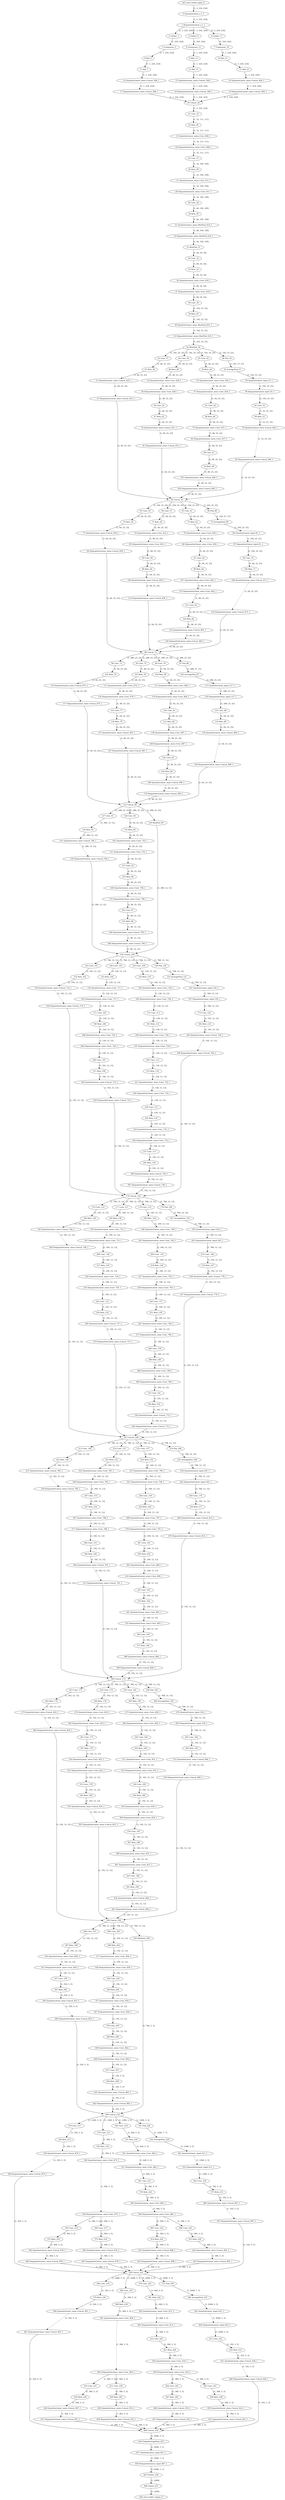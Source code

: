 strict digraph  {
"0 QuantizeLinear_x.1_1" [id=0, type=QuantizeLinear];
"1 DequantizeLinear_x.1_1" [id=1, type=DequantizeLinear];
"2 Gather_1" [id=2, type=Gather];
"3 Gather_9" [id=3, type=Gather];
"4 Gather_17" [id=4, type=Gather];
"5 Unsqueeze_3" [id=5, type=Unsqueeze];
"6 Unsqueeze_11" [id=6, type=Unsqueeze];
"7 Unsqueeze_19" [id=7, type=Unsqueeze];
"8 Mul_5" [id=8, type=Mul];
"9 Mul_13" [id=9, type=Mul];
"10 Mul_21" [id=10, type=Mul];
"11 Add_7" [id=11, type=Add];
"12 Add_15" [id=12, type=Add];
"13 Add_23" [id=13, type=Add];
"14 QuantizeLinear_onnx^^Concat_588_1" [id=14, label="14 QuantizeLinear_onnx::Concat_588_1", type=QuantizeLinear];
"15 QuantizeLinear_onnx^^Concat_596_1" [id=15, label="15 QuantizeLinear_onnx::Concat_596_1", type=QuantizeLinear];
"16 QuantizeLinear_onnx^^Concat_604_1" [id=16, label="16 QuantizeLinear_onnx::Concat_604_1", type=QuantizeLinear];
"17 DequantizeLinear_onnx^^Concat_588_1" [id=17, label="17 DequantizeLinear_onnx::Concat_588_1", type=DequantizeLinear];
"18 DequantizeLinear_onnx^^Concat_596_1" [id=18, label="18 DequantizeLinear_onnx::Concat_596_1", type=DequantizeLinear];
"19 DequantizeLinear_onnx^^Concat_604_1" [id=19, label="19 DequantizeLinear_onnx::Concat_604_1", type=DequantizeLinear];
"20 Concat_24" [id=20, type=Concat];
"21 Conv_25" [id=21, type=Conv];
"22 Relu_26" [id=22, type=Relu];
"23 QuantizeLinear_onnx^^Conv_608_1" [id=23, label="23 QuantizeLinear_onnx::Conv_608_1", type=QuantizeLinear];
"24 DequantizeLinear_onnx^^Conv_608_1" [id=24, label="24 DequantizeLinear_onnx::Conv_608_1", type=DequantizeLinear];
"25 Conv_27" [id=25, type=Conv];
"26 Relu_28" [id=26, type=Relu];
"27 QuantizeLinear_onnx^^Conv_611_1" [id=27, label="27 QuantizeLinear_onnx::Conv_611_1", type=QuantizeLinear];
"28 DequantizeLinear_onnx^^Conv_611_1" [id=28, label="28 DequantizeLinear_onnx::Conv_611_1", type=DequantizeLinear];
"29 Conv_29" [id=29, type=Conv];
"30 Relu_30" [id=30, type=Relu];
"31 QuantizeLinear_onnx^^MaxPool_614_1" [id=31, label="31 QuantizeLinear_onnx::MaxPool_614_1", type=QuantizeLinear];
"32 DequantizeLinear_onnx^^MaxPool_614_1" [id=32, label="32 DequantizeLinear_onnx::MaxPool_614_1", type=DequantizeLinear];
"33 MaxPool_31" [id=33, type=MaxPool];
"34 Conv_32" [id=34, type=Conv];
"35 Relu_33" [id=35, type=Relu];
"36 QuantizeLinear_onnx^^Conv_618_1" [id=36, label="36 QuantizeLinear_onnx::Conv_618_1", type=QuantizeLinear];
"37 DequantizeLinear_onnx^^Conv_618_1" [id=37, label="37 DequantizeLinear_onnx::Conv_618_1", type=DequantizeLinear];
"38 Conv_34" [id=38, type=Conv];
"39 Relu_35" [id=39, type=Relu];
"40 QuantizeLinear_onnx^^MaxPool_621_1" [id=40, label="40 QuantizeLinear_onnx::MaxPool_621_1", type=QuantizeLinear];
"41 DequantizeLinear_onnx^^MaxPool_621_1" [id=41, label="41 DequantizeLinear_onnx::MaxPool_621_1", type=DequantizeLinear];
"42 MaxPool_36" [id=42, type=MaxPool];
"43 Conv_37" [id=43, type=Conv];
"44 Conv_39" [id=44, type=Conv];
"45 Conv_43" [id=45, type=Conv];
"46 Pad_50" [id=46, type=Pad];
"47 Relu_38" [id=47, type=Relu];
"48 Relu_40" [id=48, type=Relu];
"49 Relu_44" [id=49, type=Relu];
"50 AveragePool_51" [id=50, type=AveragePool];
"51 QuantizeLinear_onnx^^Concat_625_1" [id=51, label="51 QuantizeLinear_onnx::Concat_625_1", type=QuantizeLinear];
"52 QuantizeLinear_onnx^^Conv_628_1" [id=52, label="52 QuantizeLinear_onnx::Conv_628_1", type=QuantizeLinear];
"53 QuantizeLinear_onnx^^Conv_634_1" [id=53, label="53 QuantizeLinear_onnx::Conv_634_1", type=QuantizeLinear];
"54 QuantizeLinear_input.55_1" [id=54, type=QuantizeLinear];
"55 DequantizeLinear_onnx^^Concat_625_1" [id=55, label="55 DequantizeLinear_onnx::Concat_625_1", type=DequantizeLinear];
"56 DequantizeLinear_onnx^^Conv_628_1" [id=56, label="56 DequantizeLinear_onnx::Conv_628_1", type=DequantizeLinear];
"57 DequantizeLinear_onnx^^Conv_634_1" [id=57, label="57 DequantizeLinear_onnx::Conv_634_1", type=DequantizeLinear];
"58 DequantizeLinear_input.55_1" [id=58, type=DequantizeLinear];
"59 Concat_54" [id=59, type=Concat];
"60 Conv_41" [id=60, type=Conv];
"61 Conv_45" [id=61, type=Conv];
"62 Conv_52" [id=62, type=Conv];
"63 Conv_55" [id=63, type=Conv];
"64 Conv_57" [id=64, type=Conv];
"65 Conv_61" [id=65, type=Conv];
"66 Pad_68" [id=66, type=Pad];
"67 Relu_42" [id=67, type=Relu];
"68 Relu_46" [id=68, type=Relu];
"69 Relu_53" [id=69, type=Relu];
"70 Relu_56" [id=70, type=Relu];
"71 Relu_58" [id=71, type=Relu];
"72 Relu_62" [id=72, type=Relu];
"73 AveragePool_69" [id=73, type=AveragePool];
"74 QuantizeLinear_onnx^^Concat_631_1" [id=74, label="74 QuantizeLinear_onnx::Concat_631_1", type=QuantizeLinear];
"75 QuantizeLinear_onnx^^Conv_637_1" [id=75, label="75 QuantizeLinear_onnx::Conv_637_1", type=QuantizeLinear];
"76 QuantizeLinear_onnx^^Concat_646_1" [id=76, label="76 QuantizeLinear_onnx::Concat_646_1", type=QuantizeLinear];
"77 QuantizeLinear_onnx^^Concat_650_1" [id=77, label="77 QuantizeLinear_onnx::Concat_650_1", type=QuantizeLinear];
"78 QuantizeLinear_onnx^^Conv_653_1" [id=78, label="78 QuantizeLinear_onnx::Conv_653_1", type=QuantizeLinear];
"79 QuantizeLinear_onnx^^Conv_659_1" [id=79, label="79 QuantizeLinear_onnx::Conv_659_1", type=QuantizeLinear];
"80 QuantizeLinear_input.91_1" [id=80, type=QuantizeLinear];
"81 DequantizeLinear_onnx^^Concat_631_1" [id=81, label="81 DequantizeLinear_onnx::Concat_631_1", type=DequantizeLinear];
"82 DequantizeLinear_onnx^^Conv_637_1" [id=82, label="82 DequantizeLinear_onnx::Conv_637_1", type=DequantizeLinear];
"83 DequantizeLinear_onnx^^Concat_646_1" [id=83, label="83 DequantizeLinear_onnx::Concat_646_1", type=DequantizeLinear];
"84 DequantizeLinear_onnx^^Concat_650_1" [id=84, label="84 DequantizeLinear_onnx::Concat_650_1", type=DequantizeLinear];
"85 DequantizeLinear_onnx^^Conv_653_1" [id=85, label="85 DequantizeLinear_onnx::Conv_653_1", type=DequantizeLinear];
"86 DequantizeLinear_onnx^^Conv_659_1" [id=86, label="86 DequantizeLinear_onnx::Conv_659_1", type=DequantizeLinear];
"87 DequantizeLinear_input.91_1" [id=87, type=DequantizeLinear];
"88 Conv_47" [id=88, type=Conv];
"89 Concat_72" [id=89, type=Concat];
"90 Conv_59" [id=90, type=Conv];
"91 Conv_63" [id=91, type=Conv];
"92 Conv_70" [id=92, type=Conv];
"93 Relu_48" [id=93, type=Relu];
"94 Conv_73" [id=94, type=Conv];
"95 Conv_75" [id=95, type=Conv];
"96 Conv_79" [id=96, type=Conv];
"97 Pad_86" [id=97, type=Pad];
"98 Relu_60" [id=98, type=Relu];
"99 Relu_64" [id=99, type=Relu];
"100 Relu_71" [id=100, type=Relu];
"101 QuantizeLinear_onnx^^Concat_640_1" [id=101, label="101 QuantizeLinear_onnx::Concat_640_1", type=QuantizeLinear];
"102 Relu_74" [id=102, type=Relu];
"103 Relu_76" [id=103, type=Relu];
"104 Relu_80" [id=104, type=Relu];
"105 AveragePool_87" [id=105, type=AveragePool];
"106 QuantizeLinear_onnx^^Concat_656_1" [id=106, label="106 QuantizeLinear_onnx::Concat_656_1", type=QuantizeLinear];
"107 QuantizeLinear_onnx^^Conv_662_1" [id=107, label="107 QuantizeLinear_onnx::Conv_662_1", type=QuantizeLinear];
"108 QuantizeLinear_onnx^^Concat_671_1" [id=108, label="108 QuantizeLinear_onnx::Concat_671_1", type=QuantizeLinear];
"109 DequantizeLinear_onnx^^Concat_640_1" [id=109, label="109 DequantizeLinear_onnx::Concat_640_1", type=DequantizeLinear];
"110 QuantizeLinear_onnx^^Concat_675_1" [id=110, label="110 QuantizeLinear_onnx::Concat_675_1", type=QuantizeLinear];
"111 QuantizeLinear_onnx^^Conv_678_1" [id=111, label="111 QuantizeLinear_onnx::Conv_678_1", type=QuantizeLinear];
"112 QuantizeLinear_onnx^^Conv_684_1" [id=112, label="112 QuantizeLinear_onnx::Conv_684_1", type=QuantizeLinear];
"113 QuantizeLinear_input.127_1" [id=113, type=QuantizeLinear];
"114 DequantizeLinear_onnx^^Concat_656_1" [id=114, label="114 DequantizeLinear_onnx::Concat_656_1", type=DequantizeLinear];
"115 DequantizeLinear_onnx^^Conv_662_1" [id=115, label="115 DequantizeLinear_onnx::Conv_662_1", type=DequantizeLinear];
"116 DequantizeLinear_onnx^^Concat_671_1" [id=116, label="116 DequantizeLinear_onnx::Concat_671_1", type=DequantizeLinear];
"117 DequantizeLinear_onnx^^Concat_675_1" [id=117, label="117 DequantizeLinear_onnx::Concat_675_1", type=DequantizeLinear];
"118 DequantizeLinear_onnx^^Conv_678_1" [id=118, label="118 DequantizeLinear_onnx::Conv_678_1", type=DequantizeLinear];
"119 DequantizeLinear_onnx^^Conv_684_1" [id=119, label="119 DequantizeLinear_onnx::Conv_684_1", type=DequantizeLinear];
"120 DequantizeLinear_input.127_1" [id=120, type=DequantizeLinear];
"121 Conv_65" [id=121, type=Conv];
"122 Concat_90" [id=122, type=Concat];
"123 Conv_77" [id=123, type=Conv];
"124 Conv_81" [id=124, type=Conv];
"125 Conv_88" [id=125, type=Conv];
"126 Relu_66" [id=126, type=Relu];
"127 Conv_91" [id=127, type=Conv];
"128 Conv_93" [id=128, type=Conv];
"129 MaxPool_99" [id=129, type=MaxPool];
"130 Relu_78" [id=130, type=Relu];
"131 Relu_82" [id=131, type=Relu];
"132 Relu_89" [id=132, type=Relu];
"133 QuantizeLinear_onnx^^Concat_665_1" [id=133, label="133 QuantizeLinear_onnx::Concat_665_1", type=QuantizeLinear];
"134 Relu_92" [id=134, type=Relu];
"135 Relu_94" [id=135, type=Relu];
"136 Concat_100" [id=136, type=Concat];
"137 QuantizeLinear_onnx^^Concat_681_1" [id=137, label="137 QuantizeLinear_onnx::Concat_681_1", type=QuantizeLinear];
"138 QuantizeLinear_onnx^^Conv_687_1" [id=138, label="138 QuantizeLinear_onnx::Conv_687_1", type=QuantizeLinear];
"139 QuantizeLinear_onnx^^Concat_696_1" [id=139, label="139 QuantizeLinear_onnx::Concat_696_1", type=QuantizeLinear];
"140 DequantizeLinear_onnx^^Concat_665_1" [id=140, label="140 DequantizeLinear_onnx::Concat_665_1", type=DequantizeLinear];
"141 QuantizeLinear_onnx^^Concat_700_1" [id=141, label="141 QuantizeLinear_onnx::Concat_700_1", type=QuantizeLinear];
"142 QuantizeLinear_onnx^^Conv_703_1" [id=142, label="142 QuantizeLinear_onnx::Conv_703_1", type=QuantizeLinear];
"143 Conv_101" [id=143, type=Conv];
"144 Conv_103" [id=144, type=Conv];
"145 Conv_109" [id=145, type=Conv];
"146 Pad_120" [id=146, type=Pad];
"147 DequantizeLinear_onnx^^Concat_681_1" [id=147, label="147 DequantizeLinear_onnx::Concat_681_1", type=DequantizeLinear];
"148 DequantizeLinear_onnx^^Conv_687_1" [id=148, label="148 DequantizeLinear_onnx::Conv_687_1", type=DequantizeLinear];
"149 DequantizeLinear_onnx^^Concat_696_1" [id=149, label="149 DequantizeLinear_onnx::Concat_696_1", type=DequantizeLinear];
"150 DequantizeLinear_onnx^^Concat_700_1" [id=150, label="150 DequantizeLinear_onnx::Concat_700_1", type=DequantizeLinear];
"151 DequantizeLinear_onnx^^Conv_703_1" [id=151, label="151 DequantizeLinear_onnx::Conv_703_1", type=DequantizeLinear];
"152 Relu_102" [id=152, type=Relu];
"153 Relu_104" [id=153, type=Relu];
"154 Relu_110" [id=154, type=Relu];
"155 AveragePool_121" [id=155, type=AveragePool];
"156 Conv_83" [id=156, type=Conv];
"157 Conv_95" [id=157, type=Conv];
"158 QuantizeLinear_onnx^^Concat_714_1" [id=158, label="158 QuantizeLinear_onnx::Concat_714_1", type=QuantizeLinear];
"159 QuantizeLinear_onnx^^Conv_717_1" [id=159, label="159 QuantizeLinear_onnx::Conv_717_1", type=QuantizeLinear];
"160 QuantizeLinear_onnx^^Conv_726_1" [id=160, label="160 QuantizeLinear_onnx::Conv_726_1", type=QuantizeLinear];
"161 QuantizeLinear_input.195_1" [id=161, type=QuantizeLinear];
"162 Relu_84" [id=162, type=Relu];
"163 Relu_96" [id=163, type=Relu];
"164 DequantizeLinear_onnx^^Concat_714_1" [id=164, label="164 DequantizeLinear_onnx::Concat_714_1", type=DequantizeLinear];
"165 DequantizeLinear_onnx^^Conv_717_1" [id=165, label="165 DequantizeLinear_onnx::Conv_717_1", type=DequantizeLinear];
"166 DequantizeLinear_onnx^^Conv_726_1" [id=166, label="166 DequantizeLinear_onnx::Conv_726_1", type=DequantizeLinear];
"167 DequantizeLinear_input.195_1" [id=167, type=DequantizeLinear];
"168 QuantizeLinear_onnx^^Concat_690_1" [id=168, label="168 QuantizeLinear_onnx::Concat_690_1", type=QuantizeLinear];
"169 QuantizeLinear_onnx^^Conv_706_1" [id=169, label="169 QuantizeLinear_onnx::Conv_706_1", type=QuantizeLinear];
"170 Concat_124" [id=170, type=Concat];
"171 Conv_105" [id=171, type=Conv];
"172 Conv_111" [id=172, type=Conv];
"173 Conv_122" [id=173, type=Conv];
"174 DequantizeLinear_onnx^^Concat_690_1" [id=174, label="174 DequantizeLinear_onnx::Concat_690_1", type=DequantizeLinear];
"175 DequantizeLinear_onnx^^Conv_706_1" [id=175, label="175 DequantizeLinear_onnx::Conv_706_1", type=DequantizeLinear];
"176 Conv_125" [id=176, type=Conv];
"177 Conv_127" [id=177, type=Conv];
"178 Conv_133" [id=178, type=Conv];
"179 Pad_144" [id=179, type=Pad];
"180 Relu_106" [id=180, type=Relu];
"181 Relu_112" [id=181, type=Relu];
"182 Relu_123" [id=182, type=Relu];
"183 Conv_97" [id=183, type=Conv];
"184 Relu_126" [id=184, type=Relu];
"185 Relu_128" [id=185, type=Relu];
"186 Relu_134" [id=186, type=Relu];
"187 AveragePool_145" [id=187, type=AveragePool];
"188 QuantizeLinear_onnx^^Conv_720_1" [id=188, label="188 QuantizeLinear_onnx::Conv_720_1", type=QuantizeLinear];
"189 QuantizeLinear_onnx^^Conv_729_1" [id=189, label="189 QuantizeLinear_onnx::Conv_729_1", type=QuantizeLinear];
"190 QuantizeLinear_onnx^^Concat_744_1" [id=190, label="190 QuantizeLinear_onnx::Concat_744_1", type=QuantizeLinear];
"191 Relu_98" [id=191, type=Relu];
"192 QuantizeLinear_onnx^^Concat_748_1" [id=192, label="192 QuantizeLinear_onnx::Concat_748_1", type=QuantizeLinear];
"193 QuantizeLinear_onnx^^Conv_751_1" [id=193, label="193 QuantizeLinear_onnx::Conv_751_1", type=QuantizeLinear];
"194 QuantizeLinear_onnx^^Conv_760_1" [id=194, label="194 QuantizeLinear_onnx::Conv_760_1", type=QuantizeLinear];
"195 QuantizeLinear_input.243_1" [id=195, type=QuantizeLinear];
"196 DequantizeLinear_onnx^^Conv_720_1" [id=196, label="196 DequantizeLinear_onnx::Conv_720_1", type=DequantizeLinear];
"197 DequantizeLinear_onnx^^Conv_729_1" [id=197, label="197 DequantizeLinear_onnx::Conv_729_1", type=DequantizeLinear];
"198 DequantizeLinear_onnx^^Concat_744_1" [id=198, label="198 DequantizeLinear_onnx::Concat_744_1", type=DequantizeLinear];
"199 QuantizeLinear_onnx^^Concat_709_1" [id=199, label="199 QuantizeLinear_onnx::Concat_709_1", type=QuantizeLinear];
"200 DequantizeLinear_onnx^^Concat_748_1" [id=200, label="200 DequantizeLinear_onnx::Concat_748_1", type=DequantizeLinear];
"201 DequantizeLinear_onnx^^Conv_751_1" [id=201, label="201 DequantizeLinear_onnx::Conv_751_1", type=DequantizeLinear];
"202 DequantizeLinear_onnx^^Conv_760_1" [id=202, label="202 DequantizeLinear_onnx::Conv_760_1", type=DequantizeLinear];
"203 DequantizeLinear_input.243_1" [id=203, type=DequantizeLinear];
"204 Conv_107" [id=204, type=Conv];
"205 Conv_113" [id=205, type=Conv];
"206 DequantizeLinear_onnx^^Concat_709_1" [id=206, label="206 DequantizeLinear_onnx::Concat_709_1", type=DequantizeLinear];
"207 Concat_148" [id=207, type=Concat];
"208 Conv_129" [id=208, type=Conv];
"209 Conv_135" [id=209, type=Conv];
"210 Conv_146" [id=210, type=Conv];
"211 Relu_108" [id=211, type=Relu];
"212 Relu_114" [id=212, type=Relu];
"213 Conv_149" [id=213, type=Conv];
"214 Conv_151" [id=214, type=Conv];
"215 Conv_157" [id=215, type=Conv];
"216 Pad_168" [id=216, type=Pad];
"217 Relu_130" [id=217, type=Relu];
"218 Relu_136" [id=218, type=Relu];
"219 Relu_147" [id=219, type=Relu];
"220 QuantizeLinear_onnx^^Concat_723_1" [id=220, label="220 QuantizeLinear_onnx::Concat_723_1", type=QuantizeLinear];
"221 QuantizeLinear_onnx^^Conv_732_1" [id=221, label="221 QuantizeLinear_onnx::Conv_732_1", type=QuantizeLinear];
"222 Relu_150" [id=222, type=Relu];
"223 Relu_152" [id=223, type=Relu];
"224 Relu_158" [id=224, type=Relu];
"225 AveragePool_169" [id=225, type=AveragePool];
"226 QuantizeLinear_onnx^^Conv_754_1" [id=226, label="226 QuantizeLinear_onnx::Conv_754_1", type=QuantizeLinear];
"227 QuantizeLinear_onnx^^Conv_763_1" [id=227, label="227 QuantizeLinear_onnx::Conv_763_1", type=QuantizeLinear];
"228 QuantizeLinear_onnx^^Concat_778_1" [id=228, label="228 QuantizeLinear_onnx::Concat_778_1", type=QuantizeLinear];
"229 DequantizeLinear_onnx^^Concat_723_1" [id=229, label="229 DequantizeLinear_onnx::Concat_723_1", type=DequantizeLinear];
"230 DequantizeLinear_onnx^^Conv_732_1" [id=230, label="230 DequantizeLinear_onnx::Conv_732_1", type=DequantizeLinear];
"231 QuantizeLinear_onnx^^Concat_782_1" [id=231, label="231 QuantizeLinear_onnx::Concat_782_1", type=QuantizeLinear];
"232 QuantizeLinear_onnx^^Conv_785_1" [id=232, label="232 QuantizeLinear_onnx::Conv_785_1", type=QuantizeLinear];
"233 QuantizeLinear_onnx^^Conv_794_1" [id=233, label="233 QuantizeLinear_onnx::Conv_794_1", type=QuantizeLinear];
"234 QuantizeLinear_input.291_1" [id=234, type=QuantizeLinear];
"235 DequantizeLinear_onnx^^Conv_754_1" [id=235, label="235 DequantizeLinear_onnx::Conv_754_1", type=DequantizeLinear];
"236 DequantizeLinear_onnx^^Conv_763_1" [id=236, label="236 DequantizeLinear_onnx::Conv_763_1", type=DequantizeLinear];
"237 DequantizeLinear_onnx^^Concat_778_1" [id=237, label="237 DequantizeLinear_onnx::Concat_778_1", type=DequantizeLinear];
"238 Conv_115" [id=238, type=Conv];
"239 DequantizeLinear_onnx^^Concat_782_1" [id=239, label="239 DequantizeLinear_onnx::Concat_782_1", type=DequantizeLinear];
"240 DequantizeLinear_onnx^^Conv_785_1" [id=240, label="240 DequantizeLinear_onnx::Conv_785_1", type=DequantizeLinear];
"241 DequantizeLinear_onnx^^Conv_794_1" [id=241, label="241 DequantizeLinear_onnx::Conv_794_1", type=DequantizeLinear];
"242 DequantizeLinear_input.291_1" [id=242, type=DequantizeLinear];
"243 Conv_131" [id=243, type=Conv];
"244 Conv_137" [id=244, type=Conv];
"245 Relu_116" [id=245, type=Relu];
"246 Concat_172" [id=246, type=Concat];
"247 Conv_153" [id=247, type=Conv];
"248 Conv_159" [id=248, type=Conv];
"249 Conv_170" [id=249, type=Conv];
"250 Relu_132" [id=250, type=Relu];
"251 Relu_138" [id=251, type=Relu];
"252 QuantizeLinear_onnx^^Conv_735_1" [id=252, label="252 QuantizeLinear_onnx::Conv_735_1", type=QuantizeLinear];
"253 Conv_173" [id=253, type=Conv];
"254 Conv_175" [id=254, type=Conv];
"255 Conv_181" [id=255, type=Conv];
"256 Pad_192" [id=256, type=Pad];
"257 Relu_154" [id=257, type=Relu];
"258 Relu_160" [id=258, type=Relu];
"259 Relu_171" [id=259, type=Relu];
"260 QuantizeLinear_onnx^^Concat_757_1" [id=260, label="260 QuantizeLinear_onnx::Concat_757_1", type=QuantizeLinear];
"261 QuantizeLinear_onnx^^Conv_766_1" [id=261, label="261 QuantizeLinear_onnx::Conv_766_1", type=QuantizeLinear];
"262 DequantizeLinear_onnx^^Conv_735_1" [id=262, label="262 DequantizeLinear_onnx::Conv_735_1", type=DequantizeLinear];
"263 Relu_174" [id=263, type=Relu];
"264 Relu_176" [id=264, type=Relu];
"265 Relu_182" [id=265, type=Relu];
"266 AveragePool_193" [id=266, type=AveragePool];
"267 QuantizeLinear_onnx^^Conv_788_1" [id=267, label="267 QuantizeLinear_onnx::Conv_788_1", type=QuantizeLinear];
"268 QuantizeLinear_onnx^^Conv_797_1" [id=268, label="268 QuantizeLinear_onnx::Conv_797_1", type=QuantizeLinear];
"269 QuantizeLinear_onnx^^Concat_812_1" [id=269, label="269 QuantizeLinear_onnx::Concat_812_1", type=QuantizeLinear];
"270 DequantizeLinear_onnx^^Concat_757_1" [id=270, label="270 DequantizeLinear_onnx::Concat_757_1", type=DequantizeLinear];
"271 DequantizeLinear_onnx^^Conv_766_1" [id=271, label="271 DequantizeLinear_onnx::Conv_766_1", type=DequantizeLinear];
"272 Conv_117" [id=272, type=Conv];
"273 QuantizeLinear_onnx^^Concat_816_1" [id=273, label="273 QuantizeLinear_onnx::Concat_816_1", type=QuantizeLinear];
"274 QuantizeLinear_onnx^^Conv_819_1" [id=274, label="274 QuantizeLinear_onnx::Conv_819_1", type=QuantizeLinear];
"275 QuantizeLinear_onnx^^Conv_828_1" [id=275, label="275 QuantizeLinear_onnx::Conv_828_1", type=QuantizeLinear];
"276 QuantizeLinear_input.339_1" [id=276, type=QuantizeLinear];
"277 DequantizeLinear_onnx^^Conv_788_1" [id=277, label="277 DequantizeLinear_onnx::Conv_788_1", type=DequantizeLinear];
"278 DequantizeLinear_onnx^^Conv_797_1" [id=278, label="278 DequantizeLinear_onnx::Conv_797_1", type=DequantizeLinear];
"279 DequantizeLinear_onnx^^Concat_812_1" [id=279, label="279 DequantizeLinear_onnx::Concat_812_1", type=DequantizeLinear];
"280 Conv_139" [id=280, type=Conv];
"281 Relu_118" [id=281, type=Relu];
"282 DequantizeLinear_onnx^^Concat_816_1" [id=282, label="282 DequantizeLinear_onnx::Concat_816_1", type=DequantizeLinear];
"283 DequantizeLinear_onnx^^Conv_819_1" [id=283, label="283 DequantizeLinear_onnx::Conv_819_1", type=DequantizeLinear];
"284 DequantizeLinear_onnx^^Conv_828_1" [id=284, label="284 DequantizeLinear_onnx::Conv_828_1", type=DequantizeLinear];
"285 DequantizeLinear_input.339_1" [id=285, type=DequantizeLinear];
"286 Conv_155" [id=286, type=Conv];
"287 Conv_161" [id=287, type=Conv];
"288 Relu_140" [id=288, type=Relu];
"289 QuantizeLinear_onnx^^Concat_738_1" [id=289, label="289 QuantizeLinear_onnx::Concat_738_1", type=QuantizeLinear];
"290 Concat_196" [id=290, type=Concat];
"291 Conv_177" [id=291, type=Conv];
"292 Conv_183" [id=292, type=Conv];
"293 Conv_194" [id=293, type=Conv];
"294 Relu_156" [id=294, type=Relu];
"295 Relu_162" [id=295, type=Relu];
"296 QuantizeLinear_onnx^^Conv_769_1" [id=296, label="296 QuantizeLinear_onnx::Conv_769_1", type=QuantizeLinear];
"297 DequantizeLinear_onnx^^Concat_738_1" [id=297, label="297 DequantizeLinear_onnx::Concat_738_1", type=DequantizeLinear];
"298 Conv_197" [id=298, type=Conv];
"299 Conv_201" [id=299, type=Conv];
"300 MaxPool_209" [id=300, type=MaxPool];
"301 Relu_178" [id=301, type=Relu];
"302 Relu_184" [id=302, type=Relu];
"303 Relu_195" [id=303, type=Relu];
"304 QuantizeLinear_onnx^^Concat_791_1" [id=304, label="304 QuantizeLinear_onnx::Concat_791_1", type=QuantizeLinear];
"305 QuantizeLinear_onnx^^Conv_800_1" [id=305, label="305 QuantizeLinear_onnx::Conv_800_1", type=QuantizeLinear];
"306 DequantizeLinear_onnx^^Conv_769_1" [id=306, label="306 DequantizeLinear_onnx::Conv_769_1", type=DequantizeLinear];
"307 Relu_198" [id=307, type=Relu];
"308 Relu_202" [id=308, type=Relu];
"309 Concat_210" [id=309, type=Concat];
"310 QuantizeLinear_onnx^^Conv_822_1" [id=310, label="310 QuantizeLinear_onnx::Conv_822_1", type=QuantizeLinear];
"311 QuantizeLinear_onnx^^Conv_831_1" [id=311, label="311 QuantizeLinear_onnx::Conv_831_1", type=QuantizeLinear];
"312 QuantizeLinear_onnx^^Concat_846_1" [id=312, label="312 QuantizeLinear_onnx::Concat_846_1", type=QuantizeLinear];
"313 DequantizeLinear_onnx^^Concat_791_1" [id=313, label="313 DequantizeLinear_onnx::Concat_791_1", type=DequantizeLinear];
"314 DequantizeLinear_onnx^^Conv_800_1" [id=314, label="314 DequantizeLinear_onnx::Conv_800_1", type=DequantizeLinear];
"315 Conv_141" [id=315, type=Conv];
"316 QuantizeLinear_onnx^^Conv_850_1" [id=316, label="316 QuantizeLinear_onnx::Conv_850_1", type=QuantizeLinear];
"317 QuantizeLinear_onnx^^Conv_856_1" [id=317, label="317 QuantizeLinear_onnx::Conv_856_1", type=QuantizeLinear];
"318 Conv_211" [id=318, type=Conv];
"319 Conv_213" [id=319, type=Conv];
"320 Conv_219" [id=320, type=Conv];
"321 Pad_228" [id=321, type=Pad];
"322 DequantizeLinear_onnx^^Conv_822_1" [id=322, label="322 DequantizeLinear_onnx::Conv_822_1", type=DequantizeLinear];
"323 DequantizeLinear_onnx^^Conv_831_1" [id=323, label="323 DequantizeLinear_onnx::Conv_831_1", type=DequantizeLinear];
"324 DequantizeLinear_onnx^^Concat_846_1" [id=324, label="324 DequantizeLinear_onnx::Concat_846_1", type=DequantizeLinear];
"325 Conv_163" [id=325, type=Conv];
"326 Relu_142" [id=326, type=Relu];
"327 DequantizeLinear_onnx^^Conv_850_1" [id=327, label="327 DequantizeLinear_onnx::Conv_850_1", type=DequantizeLinear];
"328 DequantizeLinear_onnx^^Conv_856_1" [id=328, label="328 DequantizeLinear_onnx::Conv_856_1", type=DequantizeLinear];
"329 Relu_212" [id=329, type=Relu];
"330 Relu_214" [id=330, type=Relu];
"331 Relu_220" [id=331, type=Relu];
"332 AveragePool_229" [id=332, type=AveragePool];
"333 Conv_179" [id=333, type=Conv];
"334 Conv_185" [id=334, type=Conv];
"335 Relu_164" [id=335, type=Relu];
"336 QuantizeLinear_onnx^^Concat_772_1" [id=336, label="336 QuantizeLinear_onnx::Concat_772_1", type=QuantizeLinear];
"337 Conv_199" [id=337, type=Conv];
"338 Conv_203" [id=338, type=Conv];
"339 QuantizeLinear_onnx^^Concat_870_1" [id=339, label="339 QuantizeLinear_onnx::Concat_870_1", type=QuantizeLinear];
"340 QuantizeLinear_onnx^^Conv_873_1" [id=340, label="340 QuantizeLinear_onnx::Conv_873_1", type=QuantizeLinear];
"341 QuantizeLinear_onnx^^Conv_882_1" [id=341, label="341 QuantizeLinear_onnx::Conv_882_1", type=QuantizeLinear];
"342 QuantizeLinear_input.411_1" [id=342, type=QuantizeLinear];
"343 Relu_180" [id=343, type=Relu];
"344 Relu_186" [id=344, type=Relu];
"345 QuantizeLinear_onnx^^Conv_803_1" [id=345, label="345 QuantizeLinear_onnx::Conv_803_1", type=QuantizeLinear];
"346 DequantizeLinear_onnx^^Concat_772_1" [id=346, label="346 DequantizeLinear_onnx::Concat_772_1", type=DequantizeLinear];
"347 Relu_200" [id=347, type=Relu];
"348 Relu_204" [id=348, type=Relu];
"349 DequantizeLinear_onnx^^Concat_870_1" [id=349, label="349 DequantizeLinear_onnx::Concat_870_1", type=DequantizeLinear];
"350 DequantizeLinear_onnx^^Conv_873_1" [id=350, label="350 DequantizeLinear_onnx::Conv_873_1", type=DequantizeLinear];
"351 DequantizeLinear_onnx^^Conv_882_1" [id=351, label="351 DequantizeLinear_onnx::Conv_882_1", type=DequantizeLinear];
"352 DequantizeLinear_input.411_1" [id=352, type=DequantizeLinear];
"353 QuantizeLinear_onnx^^Concat_825_1" [id=353, label="353 QuantizeLinear_onnx::Concat_825_1", type=QuantizeLinear];
"354 QuantizeLinear_onnx^^Conv_834_1" [id=354, label="354 QuantizeLinear_onnx::Conv_834_1", type=QuantizeLinear];
"355 DequantizeLinear_onnx^^Conv_803_1" [id=355, label="355 DequantizeLinear_onnx::Conv_803_1", type=DequantizeLinear];
"356 QuantizeLinear_onnx^^Concat_853_1" [id=356, label="356 QuantizeLinear_onnx::Concat_853_1", type=QuantizeLinear];
"357 QuantizeLinear_onnx^^Conv_859_1" [id=357, label="357 QuantizeLinear_onnx::Conv_859_1", type=QuantizeLinear];
"358 Concat_232" [id=358, type=Concat];
"359 Conv_215" [id=359, type=Conv];
"360 Conv_217" [id=360, type=Conv];
"361 Conv_221" [id=361, type=Conv];
"362 Conv_230" [id=362, type=Conv];
"363 DequantizeLinear_onnx^^Concat_825_1" [id=363, label="363 DequantizeLinear_onnx::Concat_825_1", type=DequantizeLinear];
"364 DequantizeLinear_onnx^^Conv_834_1" [id=364, label="364 DequantizeLinear_onnx::Conv_834_1", type=DequantizeLinear];
"365 Conv_165" [id=365, type=Conv];
"366 DequantizeLinear_onnx^^Concat_853_1" [id=366, label="366 DequantizeLinear_onnx::Concat_853_1", type=DequantizeLinear];
"367 DequantizeLinear_onnx^^Conv_859_1" [id=367, label="367 DequantizeLinear_onnx::Conv_859_1", type=DequantizeLinear];
"368 Conv_233" [id=368, type=Conv];
"369 Conv_235" [id=369, type=Conv];
"370 Conv_241" [id=370, type=Conv];
"371 Pad_250" [id=371, type=Pad];
"372 Relu_216" [id=372, type=Relu];
"373 Relu_218" [id=373, type=Relu];
"374 Relu_222" [id=374, type=Relu];
"375 Relu_231" [id=375, type=Relu];
"376 Conv_187" [id=376, type=Conv];
"377 Relu_166" [id=377, type=Relu];
"378 Conv_205" [id=378, type=Conv];
"379 Relu_234" [id=379, type=Relu];
"380 Relu_236" [id=380, type=Relu];
"381 Relu_242" [id=381, type=Relu];
"382 AveragePool_251" [id=382, type=AveragePool];
"383 QuantizeLinear_onnx^^Concat_876_1" [id=383, label="383 QuantizeLinear_onnx::Concat_876_1", type=QuantizeLinear];
"384 QuantizeLinear_onnx^^Concat_879_1" [id=384, label="384 QuantizeLinear_onnx::Concat_879_1", type=QuantizeLinear];
"385 QuantizeLinear_onnx^^Conv_885_1" [id=385, label="385 QuantizeLinear_onnx::Conv_885_1", type=QuantizeLinear];
"386 QuantizeLinear_onnx^^Concat_897_1" [id=386, label="386 QuantizeLinear_onnx::Concat_897_1", type=QuantizeLinear];
"387 Relu_188" [id=387, type=Relu];
"388 QuantizeLinear_onnx^^Concat_806_1" [id=388, label="388 QuantizeLinear_onnx::Concat_806_1", type=QuantizeLinear];
"389 Relu_206" [id=389, type=Relu];
"390 QuantizeLinear_onnx^^Concat_901_1" [id=390, label="390 QuantizeLinear_onnx::Concat_901_1", type=QuantizeLinear];
"391 QuantizeLinear_onnx^^Conv_904_1" [id=391, label="391 QuantizeLinear_onnx::Conv_904_1", type=QuantizeLinear];
"392 QuantizeLinear_onnx^^Conv_913_1" [id=392, label="392 QuantizeLinear_onnx::Conv_913_1", type=QuantizeLinear];
"393 QuantizeLinear_input.455_1" [id=393, type=QuantizeLinear];
"394 DequantizeLinear_onnx^^Concat_876_1" [id=394, label="394 DequantizeLinear_onnx::Concat_876_1", type=DequantizeLinear];
"395 DequantizeLinear_onnx^^Concat_879_1" [id=395, label="395 DequantizeLinear_onnx::Concat_879_1", type=DequantizeLinear];
"396 DequantizeLinear_onnx^^Conv_885_1" [id=396, label="396 DequantizeLinear_onnx::Conv_885_1", type=DequantizeLinear];
"397 DequantizeLinear_onnx^^Concat_897_1" [id=397, label="397 DequantizeLinear_onnx::Concat_897_1", type=DequantizeLinear];
"398 QuantizeLinear_onnx^^Conv_837_1" [id=398, label="398 QuantizeLinear_onnx::Conv_837_1", type=QuantizeLinear];
"399 DequantizeLinear_onnx^^Concat_806_1" [id=399, label="399 DequantizeLinear_onnx::Concat_806_1", type=DequantizeLinear];
"400 QuantizeLinear_onnx^^Conv_862_1" [id=400, label="400 QuantizeLinear_onnx::Conv_862_1", type=QuantizeLinear];
"401 DequantizeLinear_onnx^^Concat_901_1" [id=401, label="401 DequantizeLinear_onnx::Concat_901_1", type=DequantizeLinear];
"402 DequantizeLinear_onnx^^Conv_904_1" [id=402, label="402 DequantizeLinear_onnx::Conv_904_1", type=DequantizeLinear];
"403 DequantizeLinear_onnx^^Conv_913_1" [id=403, label="403 DequantizeLinear_onnx::Conv_913_1", type=DequantizeLinear];
"404 DequantizeLinear_input.455_1" [id=404, type=DequantizeLinear];
"405 Conv_223" [id=405, type=Conv];
"406 Conv_225" [id=406, type=Conv];
"407 DequantizeLinear_onnx^^Conv_837_1" [id=407, label="407 DequantizeLinear_onnx::Conv_837_1", type=DequantizeLinear];
"408 DequantizeLinear_onnx^^Conv_862_1" [id=408, label="408 DequantizeLinear_onnx::Conv_862_1", type=DequantizeLinear];
"409 Concat_254" [id=409, type=Concat];
"410 Conv_237" [id=410, type=Conv];
"411 Conv_239" [id=411, type=Conv];
"412 Conv_243" [id=412, type=Conv];
"413 Conv_252" [id=413, type=Conv];
"414 Relu_224" [id=414, type=Relu];
"415 Relu_226" [id=415, type=Relu];
"416 Conv_189" [id=416, type=Conv];
"417 Conv_207" [id=417, type=Conv];
"418 GlobalAveragePool_255" [id=418, type=GlobalAveragePool];
"419 Relu_238" [id=419, type=Relu];
"420 Relu_240" [id=420, type=Relu];
"421 Relu_244" [id=421, type=Relu];
"422 Relu_253" [id=422, type=Relu];
"423 QuantizeLinear_onnx^^Concat_888_1" [id=423, label="423 QuantizeLinear_onnx::Concat_888_1", type=QuantizeLinear];
"424 QuantizeLinear_onnx^^Concat_891_1" [id=424, label="424 QuantizeLinear_onnx::Concat_891_1", type=QuantizeLinear];
"425 Relu_190" [id=425, type=Relu];
"426 Relu_208" [id=426, type=Relu];
"427 QuantizeLinear_input.467_1" [id=427, type=QuantizeLinear];
"428 QuantizeLinear_onnx^^Concat_907_1" [id=428, label="428 QuantizeLinear_onnx::Concat_907_1", type=QuantizeLinear];
"429 QuantizeLinear_onnx^^Concat_910_1" [id=429, label="429 QuantizeLinear_onnx::Concat_910_1", type=QuantizeLinear];
"430 QuantizeLinear_onnx^^Conv_916_1" [id=430, label="430 QuantizeLinear_onnx::Conv_916_1", type=QuantizeLinear];
"431 QuantizeLinear_onnx^^Concat_928_1" [id=431, label="431 QuantizeLinear_onnx::Concat_928_1", type=QuantizeLinear];
"432 DequantizeLinear_onnx^^Concat_888_1" [id=432, label="432 DequantizeLinear_onnx::Concat_888_1", type=DequantizeLinear];
"433 DequantizeLinear_onnx^^Concat_891_1" [id=433, label="433 DequantizeLinear_onnx::Concat_891_1", type=DequantizeLinear];
"434 QuantizeLinear_onnx^^Concat_840_1" [id=434, label="434 QuantizeLinear_onnx::Concat_840_1", type=QuantizeLinear];
"435 QuantizeLinear_onnx^^Concat_865_1" [id=435, label="435 QuantizeLinear_onnx::Concat_865_1", type=QuantizeLinear];
"436 DequantizeLinear_input.467_1" [id=436, type=DequantizeLinear];
"437 DequantizeLinear_onnx^^Concat_907_1" [id=437, label="437 DequantizeLinear_onnx::Concat_907_1", type=DequantizeLinear];
"438 DequantizeLinear_onnx^^Concat_910_1" [id=438, label="438 DequantizeLinear_onnx::Concat_910_1", type=DequantizeLinear];
"439 DequantizeLinear_onnx^^Conv_916_1" [id=439, label="439 DequantizeLinear_onnx::Conv_916_1", type=DequantizeLinear];
"440 DequantizeLinear_onnx^^Concat_928_1" [id=440, label="440 DequantizeLinear_onnx::Concat_928_1", type=DequantizeLinear];
"441 DequantizeLinear_onnx^^Concat_840_1" [id=441, label="441 DequantizeLinear_onnx::Concat_840_1", type=DequantizeLinear];
"442 DequantizeLinear_onnx^^Concat_865_1" [id=442, label="442 DequantizeLinear_onnx::Concat_865_1", type=DequantizeLinear];
"443 Flatten_256" [id=443, type=Flatten];
"444 Conv_245" [id=444, type=Conv];
"445 Conv_247" [id=445, type=Conv];
"446 Gemm_257" [id=446, type=Gemm];
"447 Relu_246" [id=447, type=Relu];
"448 Relu_248" [id=448, type=Relu];
"449 QuantizeLinear_onnx^^Concat_919_1" [id=449, label="449 QuantizeLinear_onnx::Concat_919_1", type=QuantizeLinear];
"450 QuantizeLinear_onnx^^Concat_922_1" [id=450, label="450 QuantizeLinear_onnx::Concat_922_1", type=QuantizeLinear];
"451 DequantizeLinear_onnx^^Concat_919_1" [id=451, label="451 DequantizeLinear_onnx::Concat_919_1", type=DequantizeLinear];
"452 DequantizeLinear_onnx^^Concat_922_1" [id=452, label="452 DequantizeLinear_onnx::Concat_922_1", type=DequantizeLinear];
"453 nncf_model_input_0" [id=453, type=nncf_model_input];
"454 nncf_model_output_0" [id=454, type=nncf_model_output];
"0 QuantizeLinear_x.1_1" -> "1 DequantizeLinear_x.1_1"  [label="[1, 3, 224, 224]", style=dashed];
"1 DequantizeLinear_x.1_1" -> "2 Gather_1"  [label="[1, 3, 224, 224]", style=solid];
"1 DequantizeLinear_x.1_1" -> "3 Gather_9"  [label="[1, 3, 224, 224]", style=solid];
"1 DequantizeLinear_x.1_1" -> "4 Gather_17"  [label="[1, 3, 224, 224]", style=solid];
"2 Gather_1" -> "5 Unsqueeze_3"  [label="[1, 224, 224]", style=solid];
"3 Gather_9" -> "6 Unsqueeze_11"  [label="[1, 224, 224]", style=solid];
"4 Gather_17" -> "7 Unsqueeze_19"  [label="[1, 224, 224]", style=solid];
"5 Unsqueeze_3" -> "8 Mul_5"  [label="[1, 1, 224, 224]", style=solid];
"6 Unsqueeze_11" -> "9 Mul_13"  [label="[1, 1, 224, 224]", style=solid];
"7 Unsqueeze_19" -> "10 Mul_21"  [label="[1, 1, 224, 224]", style=solid];
"8 Mul_5" -> "11 Add_7"  [label="[1, 1, 224, 224]", style=solid];
"9 Mul_13" -> "12 Add_15"  [label="[1, 1, 224, 224]", style=solid];
"10 Mul_21" -> "13 Add_23"  [label="[1, 1, 224, 224]", style=solid];
"11 Add_7" -> "14 QuantizeLinear_onnx^^Concat_588_1"  [label="[1, 1, 224, 224]", style=solid];
"12 Add_15" -> "15 QuantizeLinear_onnx^^Concat_596_1"  [label="[1, 1, 224, 224]", style=solid];
"13 Add_23" -> "16 QuantizeLinear_onnx^^Concat_604_1"  [label="[1, 1, 224, 224]", style=solid];
"14 QuantizeLinear_onnx^^Concat_588_1" -> "17 DequantizeLinear_onnx^^Concat_588_1"  [label="[1, 1, 224, 224]", style=dashed];
"15 QuantizeLinear_onnx^^Concat_596_1" -> "18 DequantizeLinear_onnx^^Concat_596_1"  [label="[1, 1, 224, 224]", style=dashed];
"16 QuantizeLinear_onnx^^Concat_604_1" -> "19 DequantizeLinear_onnx^^Concat_604_1"  [label="[1, 1, 224, 224]", style=dashed];
"17 DequantizeLinear_onnx^^Concat_588_1" -> "20 Concat_24"  [label="[1, 1, 224, 224]", style=solid];
"18 DequantizeLinear_onnx^^Concat_596_1" -> "20 Concat_24"  [label="[1, 1, 224, 224]", style=solid];
"19 DequantizeLinear_onnx^^Concat_604_1" -> "20 Concat_24"  [label="[1, 1, 224, 224]", style=solid];
"20 Concat_24" -> "21 Conv_25"  [label="[1, 3, 224, 224]", style=solid];
"21 Conv_25" -> "22 Relu_26"  [label="[1, 32, 111, 111]", style=solid];
"22 Relu_26" -> "23 QuantizeLinear_onnx^^Conv_608_1"  [label="[1, 32, 111, 111]", style=solid];
"23 QuantizeLinear_onnx^^Conv_608_1" -> "24 DequantizeLinear_onnx^^Conv_608_1"  [label="[1, 32, 111, 111]", style=dashed];
"24 DequantizeLinear_onnx^^Conv_608_1" -> "25 Conv_27"  [label="[1, 32, 111, 111]", style=solid];
"25 Conv_27" -> "26 Relu_28"  [label="[1, 32, 109, 109]", style=solid];
"26 Relu_28" -> "27 QuantizeLinear_onnx^^Conv_611_1"  [label="[1, 32, 109, 109]", style=solid];
"27 QuantizeLinear_onnx^^Conv_611_1" -> "28 DequantizeLinear_onnx^^Conv_611_1"  [label="[1, 32, 109, 109]", style=dashed];
"28 DequantizeLinear_onnx^^Conv_611_1" -> "29 Conv_29"  [label="[1, 32, 109, 109]", style=solid];
"29 Conv_29" -> "30 Relu_30"  [label="[1, 64, 109, 109]", style=solid];
"30 Relu_30" -> "31 QuantizeLinear_onnx^^MaxPool_614_1"  [label="[1, 64, 109, 109]", style=solid];
"31 QuantizeLinear_onnx^^MaxPool_614_1" -> "32 DequantizeLinear_onnx^^MaxPool_614_1"  [label="[1, 64, 109, 109]", style=dashed];
"32 DequantizeLinear_onnx^^MaxPool_614_1" -> "33 MaxPool_31"  [label="[1, 64, 109, 109]", style=solid];
"33 MaxPool_31" -> "34 Conv_32"  [label="[1, 64, 54, 54]", style=solid];
"34 Conv_32" -> "35 Relu_33"  [label="[1, 80, 54, 54]", style=solid];
"35 Relu_33" -> "36 QuantizeLinear_onnx^^Conv_618_1"  [label="[1, 80, 54, 54]", style=solid];
"36 QuantizeLinear_onnx^^Conv_618_1" -> "37 DequantizeLinear_onnx^^Conv_618_1"  [label="[1, 80, 54, 54]", style=dashed];
"37 DequantizeLinear_onnx^^Conv_618_1" -> "38 Conv_34"  [label="[1, 80, 54, 54]", style=solid];
"38 Conv_34" -> "39 Relu_35"  [label="[1, 192, 52, 52]", style=solid];
"39 Relu_35" -> "40 QuantizeLinear_onnx^^MaxPool_621_1"  [label="[1, 192, 52, 52]", style=solid];
"40 QuantizeLinear_onnx^^MaxPool_621_1" -> "41 DequantizeLinear_onnx^^MaxPool_621_1"  [label="[1, 192, 52, 52]", style=dashed];
"41 DequantizeLinear_onnx^^MaxPool_621_1" -> "42 MaxPool_36"  [label="[1, 192, 52, 52]", style=solid];
"42 MaxPool_36" -> "43 Conv_37"  [label="[1, 192, 25, 25]", style=solid];
"42 MaxPool_36" -> "44 Conv_39"  [label="[1, 192, 25, 25]", style=solid];
"42 MaxPool_36" -> "45 Conv_43"  [label="[1, 192, 25, 25]", style=solid];
"42 MaxPool_36" -> "46 Pad_50"  [label="[1, 192, 25, 25]", style=solid];
"43 Conv_37" -> "47 Relu_38"  [label="[1, 64, 25, 25]", style=solid];
"44 Conv_39" -> "48 Relu_40"  [label="[1, 48, 25, 25]", style=solid];
"45 Conv_43" -> "49 Relu_44"  [label="[1, 64, 25, 25]", style=solid];
"46 Pad_50" -> "50 AveragePool_51"  [label="[1, 192, 27, 27]", style=solid];
"47 Relu_38" -> "51 QuantizeLinear_onnx^^Concat_625_1"  [label="[1, 64, 25, 25]", style=solid];
"48 Relu_40" -> "52 QuantizeLinear_onnx^^Conv_628_1"  [label="[1, 48, 25, 25]", style=solid];
"49 Relu_44" -> "53 QuantizeLinear_onnx^^Conv_634_1"  [label="[1, 64, 25, 25]", style=solid];
"50 AveragePool_51" -> "54 QuantizeLinear_input.55_1"  [label="[1, 192, 25, 25]", style=solid];
"51 QuantizeLinear_onnx^^Concat_625_1" -> "55 DequantizeLinear_onnx^^Concat_625_1"  [label="[1, 64, 25, 25]", style=dashed];
"52 QuantizeLinear_onnx^^Conv_628_1" -> "56 DequantizeLinear_onnx^^Conv_628_1"  [label="[1, 48, 25, 25]", style=dashed];
"53 QuantizeLinear_onnx^^Conv_634_1" -> "57 DequantizeLinear_onnx^^Conv_634_1"  [label="[1, 64, 25, 25]", style=dashed];
"54 QuantizeLinear_input.55_1" -> "58 DequantizeLinear_input.55_1"  [label="[1, 192, 25, 25]", style=dashed];
"55 DequantizeLinear_onnx^^Concat_625_1" -> "59 Concat_54"  [label="[1, 64, 25, 25]", style=solid];
"56 DequantizeLinear_onnx^^Conv_628_1" -> "60 Conv_41"  [label="[1, 48, 25, 25]", style=solid];
"57 DequantizeLinear_onnx^^Conv_634_1" -> "61 Conv_45"  [label="[1, 64, 25, 25]", style=solid];
"58 DequantizeLinear_input.55_1" -> "62 Conv_52"  [label="[1, 192, 25, 25]", style=solid];
"59 Concat_54" -> "63 Conv_55"  [label="[1, 256, 25, 25]", style=solid];
"59 Concat_54" -> "64 Conv_57"  [label="[1, 256, 25, 25]", style=solid];
"59 Concat_54" -> "65 Conv_61"  [label="[1, 256, 25, 25]", style=solid];
"59 Concat_54" -> "66 Pad_68"  [label="[1, 256, 25, 25]", style=solid];
"60 Conv_41" -> "67 Relu_42"  [label="[1, 64, 25, 25]", style=solid];
"61 Conv_45" -> "68 Relu_46"  [label="[1, 96, 25, 25]", style=solid];
"62 Conv_52" -> "69 Relu_53"  [label="[1, 32, 25, 25]", style=solid];
"63 Conv_55" -> "70 Relu_56"  [label="[1, 64, 25, 25]", style=solid];
"64 Conv_57" -> "71 Relu_58"  [label="[1, 48, 25, 25]", style=solid];
"65 Conv_61" -> "72 Relu_62"  [label="[1, 64, 25, 25]", style=solid];
"66 Pad_68" -> "73 AveragePool_69"  [label="[1, 256, 27, 27]", style=solid];
"67 Relu_42" -> "74 QuantizeLinear_onnx^^Concat_631_1"  [label="[1, 64, 25, 25]", style=solid];
"68 Relu_46" -> "75 QuantizeLinear_onnx^^Conv_637_1"  [label="[1, 96, 25, 25]", style=solid];
"69 Relu_53" -> "76 QuantizeLinear_onnx^^Concat_646_1"  [label="[1, 32, 25, 25]", style=solid];
"70 Relu_56" -> "77 QuantizeLinear_onnx^^Concat_650_1"  [label="[1, 64, 25, 25]", style=solid];
"71 Relu_58" -> "78 QuantizeLinear_onnx^^Conv_653_1"  [label="[1, 48, 25, 25]", style=solid];
"72 Relu_62" -> "79 QuantizeLinear_onnx^^Conv_659_1"  [label="[1, 64, 25, 25]", style=solid];
"73 AveragePool_69" -> "80 QuantizeLinear_input.91_1"  [label="[1, 256, 25, 25]", style=solid];
"74 QuantizeLinear_onnx^^Concat_631_1" -> "81 DequantizeLinear_onnx^^Concat_631_1"  [label="[1, 64, 25, 25]", style=dashed];
"75 QuantizeLinear_onnx^^Conv_637_1" -> "82 DequantizeLinear_onnx^^Conv_637_1"  [label="[1, 96, 25, 25]", style=dashed];
"76 QuantizeLinear_onnx^^Concat_646_1" -> "83 DequantizeLinear_onnx^^Concat_646_1"  [label="[1, 32, 25, 25]", style=dashed];
"77 QuantizeLinear_onnx^^Concat_650_1" -> "84 DequantizeLinear_onnx^^Concat_650_1"  [label="[1, 64, 25, 25]", style=dashed];
"78 QuantizeLinear_onnx^^Conv_653_1" -> "85 DequantizeLinear_onnx^^Conv_653_1"  [label="[1, 48, 25, 25]", style=dashed];
"79 QuantizeLinear_onnx^^Conv_659_1" -> "86 DequantizeLinear_onnx^^Conv_659_1"  [label="[1, 64, 25, 25]", style=dashed];
"80 QuantizeLinear_input.91_1" -> "87 DequantizeLinear_input.91_1"  [label="[1, 256, 25, 25]", style=dashed];
"81 DequantizeLinear_onnx^^Concat_631_1" -> "59 Concat_54"  [label="[1, 64, 25, 25]", style=solid];
"82 DequantizeLinear_onnx^^Conv_637_1" -> "88 Conv_47"  [label="[1, 96, 25, 25]", style=solid];
"83 DequantizeLinear_onnx^^Concat_646_1" -> "59 Concat_54"  [label="[1, 32, 25, 25]", style=solid];
"84 DequantizeLinear_onnx^^Concat_650_1" -> "89 Concat_72"  [label="[1, 64, 25, 25]", style=solid];
"85 DequantizeLinear_onnx^^Conv_653_1" -> "90 Conv_59"  [label="[1, 48, 25, 25]", style=solid];
"86 DequantizeLinear_onnx^^Conv_659_1" -> "91 Conv_63"  [label="[1, 64, 25, 25]", style=solid];
"87 DequantizeLinear_input.91_1" -> "92 Conv_70"  [label="[1, 256, 25, 25]", style=solid];
"88 Conv_47" -> "93 Relu_48"  [label="[1, 96, 25, 25]", style=solid];
"89 Concat_72" -> "94 Conv_73"  [label="[1, 288, 25, 25]", style=solid];
"89 Concat_72" -> "95 Conv_75"  [label="[1, 288, 25, 25]", style=solid];
"89 Concat_72" -> "96 Conv_79"  [label="[1, 288, 25, 25]", style=solid];
"89 Concat_72" -> "97 Pad_86"  [label="[1, 288, 25, 25]", style=solid];
"90 Conv_59" -> "98 Relu_60"  [label="[1, 64, 25, 25]", style=solid];
"91 Conv_63" -> "99 Relu_64"  [label="[1, 96, 25, 25]", style=solid];
"92 Conv_70" -> "100 Relu_71"  [label="[1, 64, 25, 25]", style=solid];
"93 Relu_48" -> "101 QuantizeLinear_onnx^^Concat_640_1"  [label="[1, 96, 25, 25]", style=solid];
"94 Conv_73" -> "102 Relu_74"  [label="[1, 64, 25, 25]", style=solid];
"95 Conv_75" -> "103 Relu_76"  [label="[1, 48, 25, 25]", style=solid];
"96 Conv_79" -> "104 Relu_80"  [label="[1, 64, 25, 25]", style=solid];
"97 Pad_86" -> "105 AveragePool_87"  [label="[1, 288, 27, 27]", style=solid];
"98 Relu_60" -> "106 QuantizeLinear_onnx^^Concat_656_1"  [label="[1, 64, 25, 25]", style=solid];
"99 Relu_64" -> "107 QuantizeLinear_onnx^^Conv_662_1"  [label="[1, 96, 25, 25]", style=solid];
"100 Relu_71" -> "108 QuantizeLinear_onnx^^Concat_671_1"  [label="[1, 64, 25, 25]", style=solid];
"101 QuantizeLinear_onnx^^Concat_640_1" -> "109 DequantizeLinear_onnx^^Concat_640_1"  [label="[1, 96, 25, 25]", style=dashed];
"102 Relu_74" -> "110 QuantizeLinear_onnx^^Concat_675_1"  [label="[1, 64, 25, 25]", style=solid];
"103 Relu_76" -> "111 QuantizeLinear_onnx^^Conv_678_1"  [label="[1, 48, 25, 25]", style=solid];
"104 Relu_80" -> "112 QuantizeLinear_onnx^^Conv_684_1"  [label="[1, 64, 25, 25]", style=solid];
"105 AveragePool_87" -> "113 QuantizeLinear_input.127_1"  [label="[1, 288, 25, 25]", style=solid];
"106 QuantizeLinear_onnx^^Concat_656_1" -> "114 DequantizeLinear_onnx^^Concat_656_1"  [label="[1, 64, 25, 25]", style=dashed];
"107 QuantizeLinear_onnx^^Conv_662_1" -> "115 DequantizeLinear_onnx^^Conv_662_1"  [label="[1, 96, 25, 25]", style=dashed];
"108 QuantizeLinear_onnx^^Concat_671_1" -> "116 DequantizeLinear_onnx^^Concat_671_1"  [label="[1, 64, 25, 25]", style=dashed];
"109 DequantizeLinear_onnx^^Concat_640_1" -> "59 Concat_54"  [label="[1, 96, 25, 25]", style=solid];
"110 QuantizeLinear_onnx^^Concat_675_1" -> "117 DequantizeLinear_onnx^^Concat_675_1"  [label="[1, 64, 25, 25]", style=dashed];
"111 QuantizeLinear_onnx^^Conv_678_1" -> "118 DequantizeLinear_onnx^^Conv_678_1"  [label="[1, 48, 25, 25]", style=dashed];
"112 QuantizeLinear_onnx^^Conv_684_1" -> "119 DequantizeLinear_onnx^^Conv_684_1"  [label="[1, 64, 25, 25]", style=dashed];
"113 QuantizeLinear_input.127_1" -> "120 DequantizeLinear_input.127_1"  [label="[1, 288, 25, 25]", style=dashed];
"114 DequantizeLinear_onnx^^Concat_656_1" -> "89 Concat_72"  [label="[1, 64, 25, 25]", style=solid];
"115 DequantizeLinear_onnx^^Conv_662_1" -> "121 Conv_65"  [label="[1, 96, 25, 25]", style=solid];
"116 DequantizeLinear_onnx^^Concat_671_1" -> "89 Concat_72"  [label="[1, 64, 25, 25]", style=solid];
"117 DequantizeLinear_onnx^^Concat_675_1" -> "122 Concat_90"  [label="[1, 64, 25, 25]", style=solid];
"118 DequantizeLinear_onnx^^Conv_678_1" -> "123 Conv_77"  [label="[1, 48, 25, 25]", style=solid];
"119 DequantizeLinear_onnx^^Conv_684_1" -> "124 Conv_81"  [label="[1, 64, 25, 25]", style=solid];
"120 DequantizeLinear_input.127_1" -> "125 Conv_88"  [label="[1, 288, 25, 25]", style=solid];
"121 Conv_65" -> "126 Relu_66"  [label="[1, 96, 25, 25]", style=solid];
"122 Concat_90" -> "127 Conv_91"  [label="[1, 288, 25, 25]", style=solid];
"122 Concat_90" -> "128 Conv_93"  [label="[1, 288, 25, 25]", style=solid];
"122 Concat_90" -> "129 MaxPool_99"  [label="[1, 288, 25, 25]", style=solid];
"123 Conv_77" -> "130 Relu_78"  [label="[1, 64, 25, 25]", style=solid];
"124 Conv_81" -> "131 Relu_82"  [label="[1, 96, 25, 25]", style=solid];
"125 Conv_88" -> "132 Relu_89"  [label="[1, 64, 25, 25]", style=solid];
"126 Relu_66" -> "133 QuantizeLinear_onnx^^Concat_665_1"  [label="[1, 96, 25, 25]", style=solid];
"127 Conv_91" -> "134 Relu_92"  [label="[1, 384, 12, 12]", style=solid];
"128 Conv_93" -> "135 Relu_94"  [label="[1, 64, 25, 25]", style=solid];
"129 MaxPool_99" -> "136 Concat_100"  [label="[1, 288, 12, 12]", style=solid];
"130 Relu_78" -> "137 QuantizeLinear_onnx^^Concat_681_1"  [label="[1, 64, 25, 25]", style=solid];
"131 Relu_82" -> "138 QuantizeLinear_onnx^^Conv_687_1"  [label="[1, 96, 25, 25]", style=solid];
"132 Relu_89" -> "139 QuantizeLinear_onnx^^Concat_696_1"  [label="[1, 64, 25, 25]", style=solid];
"133 QuantizeLinear_onnx^^Concat_665_1" -> "140 DequantizeLinear_onnx^^Concat_665_1"  [label="[1, 96, 25, 25]", style=dashed];
"134 Relu_92" -> "141 QuantizeLinear_onnx^^Concat_700_1"  [label="[1, 384, 12, 12]", style=solid];
"135 Relu_94" -> "142 QuantizeLinear_onnx^^Conv_703_1"  [label="[1, 64, 25, 25]", style=solid];
"136 Concat_100" -> "143 Conv_101"  [label="[1, 768, 12, 12]", style=solid];
"136 Concat_100" -> "144 Conv_103"  [label="[1, 768, 12, 12]", style=solid];
"136 Concat_100" -> "145 Conv_109"  [label="[1, 768, 12, 12]", style=solid];
"136 Concat_100" -> "146 Pad_120"  [label="[1, 768, 12, 12]", style=solid];
"137 QuantizeLinear_onnx^^Concat_681_1" -> "147 DequantizeLinear_onnx^^Concat_681_1"  [label="[1, 64, 25, 25]", style=dashed];
"138 QuantizeLinear_onnx^^Conv_687_1" -> "148 DequantizeLinear_onnx^^Conv_687_1"  [label="[1, 96, 25, 25]", style=dashed];
"139 QuantizeLinear_onnx^^Concat_696_1" -> "149 DequantizeLinear_onnx^^Concat_696_1"  [label="[1, 64, 25, 25]", style=dashed];
"140 DequantizeLinear_onnx^^Concat_665_1" -> "89 Concat_72"  [label="[1, 96, 25, 25]", style=solid];
"141 QuantizeLinear_onnx^^Concat_700_1" -> "150 DequantizeLinear_onnx^^Concat_700_1"  [label="[1, 384, 12, 12]", style=dashed];
"142 QuantizeLinear_onnx^^Conv_703_1" -> "151 DequantizeLinear_onnx^^Conv_703_1"  [label="[1, 64, 25, 25]", style=dashed];
"143 Conv_101" -> "152 Relu_102"  [label="[1, 192, 12, 12]", style=solid];
"144 Conv_103" -> "153 Relu_104"  [label="[1, 128, 12, 12]", style=solid];
"145 Conv_109" -> "154 Relu_110"  [label="[1, 128, 12, 12]", style=solid];
"146 Pad_120" -> "155 AveragePool_121"  [label="[1, 768, 14, 14]", style=solid];
"147 DequantizeLinear_onnx^^Concat_681_1" -> "122 Concat_90"  [label="[1, 64, 25, 25]", style=solid];
"148 DequantizeLinear_onnx^^Conv_687_1" -> "156 Conv_83"  [label="[1, 96, 25, 25]", style=solid];
"149 DequantizeLinear_onnx^^Concat_696_1" -> "122 Concat_90"  [label="[1, 64, 25, 25]", style=solid];
"150 DequantizeLinear_onnx^^Concat_700_1" -> "136 Concat_100"  [label="[1, 384, 12, 12]", style=solid];
"151 DequantizeLinear_onnx^^Conv_703_1" -> "157 Conv_95"  [label="[1, 64, 25, 25]", style=solid];
"152 Relu_102" -> "158 QuantizeLinear_onnx^^Concat_714_1"  [label="[1, 192, 12, 12]", style=solid];
"153 Relu_104" -> "159 QuantizeLinear_onnx^^Conv_717_1"  [label="[1, 128, 12, 12]", style=solid];
"154 Relu_110" -> "160 QuantizeLinear_onnx^^Conv_726_1"  [label="[1, 128, 12, 12]", style=solid];
"155 AveragePool_121" -> "161 QuantizeLinear_input.195_1"  [label="[1, 768, 12, 12]", style=solid];
"156 Conv_83" -> "162 Relu_84"  [label="[1, 96, 25, 25]", style=solid];
"157 Conv_95" -> "163 Relu_96"  [label="[1, 96, 25, 25]", style=solid];
"158 QuantizeLinear_onnx^^Concat_714_1" -> "164 DequantizeLinear_onnx^^Concat_714_1"  [label="[1, 192, 12, 12]", style=dashed];
"159 QuantizeLinear_onnx^^Conv_717_1" -> "165 DequantizeLinear_onnx^^Conv_717_1"  [label="[1, 128, 12, 12]", style=dashed];
"160 QuantizeLinear_onnx^^Conv_726_1" -> "166 DequantizeLinear_onnx^^Conv_726_1"  [label="[1, 128, 12, 12]", style=dashed];
"161 QuantizeLinear_input.195_1" -> "167 DequantizeLinear_input.195_1"  [label="[1, 768, 12, 12]", style=dashed];
"162 Relu_84" -> "168 QuantizeLinear_onnx^^Concat_690_1"  [label="[1, 96, 25, 25]", style=solid];
"163 Relu_96" -> "169 QuantizeLinear_onnx^^Conv_706_1"  [label="[1, 96, 25, 25]", style=solid];
"164 DequantizeLinear_onnx^^Concat_714_1" -> "170 Concat_124"  [label="[1, 192, 12, 12]", style=solid];
"165 DequantizeLinear_onnx^^Conv_717_1" -> "171 Conv_105"  [label="[1, 128, 12, 12]", style=solid];
"166 DequantizeLinear_onnx^^Conv_726_1" -> "172 Conv_111"  [label="[1, 128, 12, 12]", style=solid];
"167 DequantizeLinear_input.195_1" -> "173 Conv_122"  [label="[1, 768, 12, 12]", style=solid];
"168 QuantizeLinear_onnx^^Concat_690_1" -> "174 DequantizeLinear_onnx^^Concat_690_1"  [label="[1, 96, 25, 25]", style=dashed];
"169 QuantizeLinear_onnx^^Conv_706_1" -> "175 DequantizeLinear_onnx^^Conv_706_1"  [label="[1, 96, 25, 25]", style=dashed];
"170 Concat_124" -> "176 Conv_125"  [label="[1, 768, 12, 12]", style=solid];
"170 Concat_124" -> "177 Conv_127"  [label="[1, 768, 12, 12]", style=solid];
"170 Concat_124" -> "178 Conv_133"  [label="[1, 768, 12, 12]", style=solid];
"170 Concat_124" -> "179 Pad_144"  [label="[1, 768, 12, 12]", style=solid];
"171 Conv_105" -> "180 Relu_106"  [label="[1, 128, 12, 12]", style=solid];
"172 Conv_111" -> "181 Relu_112"  [label="[1, 128, 12, 12]", style=solid];
"173 Conv_122" -> "182 Relu_123"  [label="[1, 192, 12, 12]", style=solid];
"174 DequantizeLinear_onnx^^Concat_690_1" -> "122 Concat_90"  [label="[1, 96, 25, 25]", style=solid];
"175 DequantizeLinear_onnx^^Conv_706_1" -> "183 Conv_97"  [label="[1, 96, 25, 25]", style=solid];
"176 Conv_125" -> "184 Relu_126"  [label="[1, 192, 12, 12]", style=solid];
"177 Conv_127" -> "185 Relu_128"  [label="[1, 160, 12, 12]", style=solid];
"178 Conv_133" -> "186 Relu_134"  [label="[1, 160, 12, 12]", style=solid];
"179 Pad_144" -> "187 AveragePool_145"  [label="[1, 768, 14, 14]", style=solid];
"180 Relu_106" -> "188 QuantizeLinear_onnx^^Conv_720_1"  [label="[1, 128, 12, 12]", style=solid];
"181 Relu_112" -> "189 QuantizeLinear_onnx^^Conv_729_1"  [label="[1, 128, 12, 12]", style=solid];
"182 Relu_123" -> "190 QuantizeLinear_onnx^^Concat_744_1"  [label="[1, 192, 12, 12]", style=solid];
"183 Conv_97" -> "191 Relu_98"  [label="[1, 96, 12, 12]", style=solid];
"184 Relu_126" -> "192 QuantizeLinear_onnx^^Concat_748_1"  [label="[1, 192, 12, 12]", style=solid];
"185 Relu_128" -> "193 QuantizeLinear_onnx^^Conv_751_1"  [label="[1, 160, 12, 12]", style=solid];
"186 Relu_134" -> "194 QuantizeLinear_onnx^^Conv_760_1"  [label="[1, 160, 12, 12]", style=solid];
"187 AveragePool_145" -> "195 QuantizeLinear_input.243_1"  [label="[1, 768, 12, 12]", style=solid];
"188 QuantizeLinear_onnx^^Conv_720_1" -> "196 DequantizeLinear_onnx^^Conv_720_1"  [label="[1, 128, 12, 12]", style=dashed];
"189 QuantizeLinear_onnx^^Conv_729_1" -> "197 DequantizeLinear_onnx^^Conv_729_1"  [label="[1, 128, 12, 12]", style=dashed];
"190 QuantizeLinear_onnx^^Concat_744_1" -> "198 DequantizeLinear_onnx^^Concat_744_1"  [label="[1, 192, 12, 12]", style=dashed];
"191 Relu_98" -> "199 QuantizeLinear_onnx^^Concat_709_1"  [label="[1, 96, 12, 12]", style=solid];
"192 QuantizeLinear_onnx^^Concat_748_1" -> "200 DequantizeLinear_onnx^^Concat_748_1"  [label="[1, 192, 12, 12]", style=dashed];
"193 QuantizeLinear_onnx^^Conv_751_1" -> "201 DequantizeLinear_onnx^^Conv_751_1"  [label="[1, 160, 12, 12]", style=dashed];
"194 QuantizeLinear_onnx^^Conv_760_1" -> "202 DequantizeLinear_onnx^^Conv_760_1"  [label="[1, 160, 12, 12]", style=dashed];
"195 QuantizeLinear_input.243_1" -> "203 DequantizeLinear_input.243_1"  [label="[1, 768, 12, 12]", style=dashed];
"196 DequantizeLinear_onnx^^Conv_720_1" -> "204 Conv_107"  [label="[1, 128, 12, 12]", style=solid];
"197 DequantizeLinear_onnx^^Conv_729_1" -> "205 Conv_113"  [label="[1, 128, 12, 12]", style=solid];
"198 DequantizeLinear_onnx^^Concat_744_1" -> "170 Concat_124"  [label="[1, 192, 12, 12]", style=solid];
"199 QuantizeLinear_onnx^^Concat_709_1" -> "206 DequantizeLinear_onnx^^Concat_709_1"  [label="[1, 96, 12, 12]", style=dashed];
"200 DequantizeLinear_onnx^^Concat_748_1" -> "207 Concat_148"  [label="[1, 192, 12, 12]", style=solid];
"201 DequantizeLinear_onnx^^Conv_751_1" -> "208 Conv_129"  [label="[1, 160, 12, 12]", style=solid];
"202 DequantizeLinear_onnx^^Conv_760_1" -> "209 Conv_135"  [label="[1, 160, 12, 12]", style=solid];
"203 DequantizeLinear_input.243_1" -> "210 Conv_146"  [label="[1, 768, 12, 12]", style=solid];
"204 Conv_107" -> "211 Relu_108"  [label="[1, 192, 12, 12]", style=solid];
"205 Conv_113" -> "212 Relu_114"  [label="[1, 128, 12, 12]", style=solid];
"206 DequantizeLinear_onnx^^Concat_709_1" -> "136 Concat_100"  [label="[1, 96, 12, 12]", style=solid];
"207 Concat_148" -> "213 Conv_149"  [label="[1, 768, 12, 12]", style=solid];
"207 Concat_148" -> "214 Conv_151"  [label="[1, 768, 12, 12]", style=solid];
"207 Concat_148" -> "215 Conv_157"  [label="[1, 768, 12, 12]", style=solid];
"207 Concat_148" -> "216 Pad_168"  [label="[1, 768, 12, 12]", style=solid];
"208 Conv_129" -> "217 Relu_130"  [label="[1, 160, 12, 12]", style=solid];
"209 Conv_135" -> "218 Relu_136"  [label="[1, 160, 12, 12]", style=solid];
"210 Conv_146" -> "219 Relu_147"  [label="[1, 192, 12, 12]", style=solid];
"211 Relu_108" -> "220 QuantizeLinear_onnx^^Concat_723_1"  [label="[1, 192, 12, 12]", style=solid];
"212 Relu_114" -> "221 QuantizeLinear_onnx^^Conv_732_1"  [label="[1, 128, 12, 12]", style=solid];
"213 Conv_149" -> "222 Relu_150"  [label="[1, 192, 12, 12]", style=solid];
"214 Conv_151" -> "223 Relu_152"  [label="[1, 160, 12, 12]", style=solid];
"215 Conv_157" -> "224 Relu_158"  [label="[1, 160, 12, 12]", style=solid];
"216 Pad_168" -> "225 AveragePool_169"  [label="[1, 768, 14, 14]", style=solid];
"217 Relu_130" -> "226 QuantizeLinear_onnx^^Conv_754_1"  [label="[1, 160, 12, 12]", style=solid];
"218 Relu_136" -> "227 QuantizeLinear_onnx^^Conv_763_1"  [label="[1, 160, 12, 12]", style=solid];
"219 Relu_147" -> "228 QuantizeLinear_onnx^^Concat_778_1"  [label="[1, 192, 12, 12]", style=solid];
"220 QuantizeLinear_onnx^^Concat_723_1" -> "229 DequantizeLinear_onnx^^Concat_723_1"  [label="[1, 192, 12, 12]", style=dashed];
"221 QuantizeLinear_onnx^^Conv_732_1" -> "230 DequantizeLinear_onnx^^Conv_732_1"  [label="[1, 128, 12, 12]", style=dashed];
"222 Relu_150" -> "231 QuantizeLinear_onnx^^Concat_782_1"  [label="[1, 192, 12, 12]", style=solid];
"223 Relu_152" -> "232 QuantizeLinear_onnx^^Conv_785_1"  [label="[1, 160, 12, 12]", style=solid];
"224 Relu_158" -> "233 QuantizeLinear_onnx^^Conv_794_1"  [label="[1, 160, 12, 12]", style=solid];
"225 AveragePool_169" -> "234 QuantizeLinear_input.291_1"  [label="[1, 768, 12, 12]", style=solid];
"226 QuantizeLinear_onnx^^Conv_754_1" -> "235 DequantizeLinear_onnx^^Conv_754_1"  [label="[1, 160, 12, 12]", style=dashed];
"227 QuantizeLinear_onnx^^Conv_763_1" -> "236 DequantizeLinear_onnx^^Conv_763_1"  [label="[1, 160, 12, 12]", style=dashed];
"228 QuantizeLinear_onnx^^Concat_778_1" -> "237 DequantizeLinear_onnx^^Concat_778_1"  [label="[1, 192, 12, 12]", style=dashed];
"229 DequantizeLinear_onnx^^Concat_723_1" -> "170 Concat_124"  [label="[1, 192, 12, 12]", style=solid];
"230 DequantizeLinear_onnx^^Conv_732_1" -> "238 Conv_115"  [label="[1, 128, 12, 12]", style=solid];
"231 QuantizeLinear_onnx^^Concat_782_1" -> "239 DequantizeLinear_onnx^^Concat_782_1"  [label="[1, 192, 12, 12]", style=dashed];
"232 QuantizeLinear_onnx^^Conv_785_1" -> "240 DequantizeLinear_onnx^^Conv_785_1"  [label="[1, 160, 12, 12]", style=dashed];
"233 QuantizeLinear_onnx^^Conv_794_1" -> "241 DequantizeLinear_onnx^^Conv_794_1"  [label="[1, 160, 12, 12]", style=dashed];
"234 QuantizeLinear_input.291_1" -> "242 DequantizeLinear_input.291_1"  [label="[1, 768, 12, 12]", style=dashed];
"235 DequantizeLinear_onnx^^Conv_754_1" -> "243 Conv_131"  [label="[1, 160, 12, 12]", style=solid];
"236 DequantizeLinear_onnx^^Conv_763_1" -> "244 Conv_137"  [label="[1, 160, 12, 12]", style=solid];
"237 DequantizeLinear_onnx^^Concat_778_1" -> "207 Concat_148"  [label="[1, 192, 12, 12]", style=solid];
"238 Conv_115" -> "245 Relu_116"  [label="[1, 128, 12, 12]", style=solid];
"239 DequantizeLinear_onnx^^Concat_782_1" -> "246 Concat_172"  [label="[1, 192, 12, 12]", style=solid];
"240 DequantizeLinear_onnx^^Conv_785_1" -> "247 Conv_153"  [label="[1, 160, 12, 12]", style=solid];
"241 DequantizeLinear_onnx^^Conv_794_1" -> "248 Conv_159"  [label="[1, 160, 12, 12]", style=solid];
"242 DequantizeLinear_input.291_1" -> "249 Conv_170"  [label="[1, 768, 12, 12]", style=solid];
"243 Conv_131" -> "250 Relu_132"  [label="[1, 192, 12, 12]", style=solid];
"244 Conv_137" -> "251 Relu_138"  [label="[1, 160, 12, 12]", style=solid];
"245 Relu_116" -> "252 QuantizeLinear_onnx^^Conv_735_1"  [label="[1, 128, 12, 12]", style=solid];
"246 Concat_172" -> "253 Conv_173"  [label="[1, 768, 12, 12]", style=solid];
"246 Concat_172" -> "254 Conv_175"  [label="[1, 768, 12, 12]", style=solid];
"246 Concat_172" -> "255 Conv_181"  [label="[1, 768, 12, 12]", style=solid];
"246 Concat_172" -> "256 Pad_192"  [label="[1, 768, 12, 12]", style=solid];
"247 Conv_153" -> "257 Relu_154"  [label="[1, 160, 12, 12]", style=solid];
"248 Conv_159" -> "258 Relu_160"  [label="[1, 160, 12, 12]", style=solid];
"249 Conv_170" -> "259 Relu_171"  [label="[1, 192, 12, 12]", style=solid];
"250 Relu_132" -> "260 QuantizeLinear_onnx^^Concat_757_1"  [label="[1, 192, 12, 12]", style=solid];
"251 Relu_138" -> "261 QuantizeLinear_onnx^^Conv_766_1"  [label="[1, 160, 12, 12]", style=solid];
"252 QuantizeLinear_onnx^^Conv_735_1" -> "262 DequantizeLinear_onnx^^Conv_735_1"  [label="[1, 128, 12, 12]", style=dashed];
"253 Conv_173" -> "263 Relu_174"  [label="[1, 192, 12, 12]", style=solid];
"254 Conv_175" -> "264 Relu_176"  [label="[1, 192, 12, 12]", style=solid];
"255 Conv_181" -> "265 Relu_182"  [label="[1, 192, 12, 12]", style=solid];
"256 Pad_192" -> "266 AveragePool_193"  [label="[1, 768, 14, 14]", style=solid];
"257 Relu_154" -> "267 QuantizeLinear_onnx^^Conv_788_1"  [label="[1, 160, 12, 12]", style=solid];
"258 Relu_160" -> "268 QuantizeLinear_onnx^^Conv_797_1"  [label="[1, 160, 12, 12]", style=solid];
"259 Relu_171" -> "269 QuantizeLinear_onnx^^Concat_812_1"  [label="[1, 192, 12, 12]", style=solid];
"260 QuantizeLinear_onnx^^Concat_757_1" -> "270 DequantizeLinear_onnx^^Concat_757_1"  [label="[1, 192, 12, 12]", style=dashed];
"261 QuantizeLinear_onnx^^Conv_766_1" -> "271 DequantizeLinear_onnx^^Conv_766_1"  [label="[1, 160, 12, 12]", style=dashed];
"262 DequantizeLinear_onnx^^Conv_735_1" -> "272 Conv_117"  [label="[1, 128, 12, 12]", style=solid];
"263 Relu_174" -> "273 QuantizeLinear_onnx^^Concat_816_1"  [label="[1, 192, 12, 12]", style=solid];
"264 Relu_176" -> "274 QuantizeLinear_onnx^^Conv_819_1"  [label="[1, 192, 12, 12]", style=solid];
"265 Relu_182" -> "275 QuantizeLinear_onnx^^Conv_828_1"  [label="[1, 192, 12, 12]", style=solid];
"266 AveragePool_193" -> "276 QuantizeLinear_input.339_1"  [label="[1, 768, 12, 12]", style=solid];
"267 QuantizeLinear_onnx^^Conv_788_1" -> "277 DequantizeLinear_onnx^^Conv_788_1"  [label="[1, 160, 12, 12]", style=dashed];
"268 QuantizeLinear_onnx^^Conv_797_1" -> "278 DequantizeLinear_onnx^^Conv_797_1"  [label="[1, 160, 12, 12]", style=dashed];
"269 QuantizeLinear_onnx^^Concat_812_1" -> "279 DequantizeLinear_onnx^^Concat_812_1"  [label="[1, 192, 12, 12]", style=dashed];
"270 DequantizeLinear_onnx^^Concat_757_1" -> "207 Concat_148"  [label="[1, 192, 12, 12]", style=solid];
"271 DequantizeLinear_onnx^^Conv_766_1" -> "280 Conv_139"  [label="[1, 160, 12, 12]", style=solid];
"272 Conv_117" -> "281 Relu_118"  [label="[1, 192, 12, 12]", style=solid];
"273 QuantizeLinear_onnx^^Concat_816_1" -> "282 DequantizeLinear_onnx^^Concat_816_1"  [label="[1, 192, 12, 12]", style=dashed];
"274 QuantizeLinear_onnx^^Conv_819_1" -> "283 DequantizeLinear_onnx^^Conv_819_1"  [label="[1, 192, 12, 12]", style=dashed];
"275 QuantizeLinear_onnx^^Conv_828_1" -> "284 DequantizeLinear_onnx^^Conv_828_1"  [label="[1, 192, 12, 12]", style=dashed];
"276 QuantizeLinear_input.339_1" -> "285 DequantizeLinear_input.339_1"  [label="[1, 768, 12, 12]", style=dashed];
"277 DequantizeLinear_onnx^^Conv_788_1" -> "286 Conv_155"  [label="[1, 160, 12, 12]", style=solid];
"278 DequantizeLinear_onnx^^Conv_797_1" -> "287 Conv_161"  [label="[1, 160, 12, 12]", style=solid];
"279 DequantizeLinear_onnx^^Concat_812_1" -> "246 Concat_172"  [label="[1, 192, 12, 12]", style=solid];
"280 Conv_139" -> "288 Relu_140"  [label="[1, 160, 12, 12]", style=solid];
"281 Relu_118" -> "289 QuantizeLinear_onnx^^Concat_738_1"  [label="[1, 192, 12, 12]", style=solid];
"282 DequantizeLinear_onnx^^Concat_816_1" -> "290 Concat_196"  [label="[1, 192, 12, 12]", style=solid];
"283 DequantizeLinear_onnx^^Conv_819_1" -> "291 Conv_177"  [label="[1, 192, 12, 12]", style=solid];
"284 DequantizeLinear_onnx^^Conv_828_1" -> "292 Conv_183"  [label="[1, 192, 12, 12]", style=solid];
"285 DequantizeLinear_input.339_1" -> "293 Conv_194"  [label="[1, 768, 12, 12]", style=solid];
"286 Conv_155" -> "294 Relu_156"  [label="[1, 192, 12, 12]", style=solid];
"287 Conv_161" -> "295 Relu_162"  [label="[1, 160, 12, 12]", style=solid];
"288 Relu_140" -> "296 QuantizeLinear_onnx^^Conv_769_1"  [label="[1, 160, 12, 12]", style=solid];
"289 QuantizeLinear_onnx^^Concat_738_1" -> "297 DequantizeLinear_onnx^^Concat_738_1"  [label="[1, 192, 12, 12]", style=dashed];
"290 Concat_196" -> "298 Conv_197"  [label="[1, 768, 12, 12]", style=solid];
"290 Concat_196" -> "299 Conv_201"  [label="[1, 768, 12, 12]", style=solid];
"290 Concat_196" -> "300 MaxPool_209"  [label="[1, 768, 12, 12]", style=solid];
"291 Conv_177" -> "301 Relu_178"  [label="[1, 192, 12, 12]", style=solid];
"292 Conv_183" -> "302 Relu_184"  [label="[1, 192, 12, 12]", style=solid];
"293 Conv_194" -> "303 Relu_195"  [label="[1, 192, 12, 12]", style=solid];
"294 Relu_156" -> "304 QuantizeLinear_onnx^^Concat_791_1"  [label="[1, 192, 12, 12]", style=solid];
"295 Relu_162" -> "305 QuantizeLinear_onnx^^Conv_800_1"  [label="[1, 160, 12, 12]", style=solid];
"296 QuantizeLinear_onnx^^Conv_769_1" -> "306 DequantizeLinear_onnx^^Conv_769_1"  [label="[1, 160, 12, 12]", style=dashed];
"297 DequantizeLinear_onnx^^Concat_738_1" -> "170 Concat_124"  [label="[1, 192, 12, 12]", style=solid];
"298 Conv_197" -> "307 Relu_198"  [label="[1, 192, 12, 12]", style=solid];
"299 Conv_201" -> "308 Relu_202"  [label="[1, 192, 12, 12]", style=solid];
"300 MaxPool_209" -> "309 Concat_210"  [label="[1, 768, 5, 5]", style=solid];
"301 Relu_178" -> "310 QuantizeLinear_onnx^^Conv_822_1"  [label="[1, 192, 12, 12]", style=solid];
"302 Relu_184" -> "311 QuantizeLinear_onnx^^Conv_831_1"  [label="[1, 192, 12, 12]", style=solid];
"303 Relu_195" -> "312 QuantizeLinear_onnx^^Concat_846_1"  [label="[1, 192, 12, 12]", style=solid];
"304 QuantizeLinear_onnx^^Concat_791_1" -> "313 DequantizeLinear_onnx^^Concat_791_1"  [label="[1, 192, 12, 12]", style=dashed];
"305 QuantizeLinear_onnx^^Conv_800_1" -> "314 DequantizeLinear_onnx^^Conv_800_1"  [label="[1, 160, 12, 12]", style=dashed];
"306 DequantizeLinear_onnx^^Conv_769_1" -> "315 Conv_141"  [label="[1, 160, 12, 12]", style=solid];
"307 Relu_198" -> "316 QuantizeLinear_onnx^^Conv_850_1"  [label="[1, 192, 12, 12]", style=solid];
"308 Relu_202" -> "317 QuantizeLinear_onnx^^Conv_856_1"  [label="[1, 192, 12, 12]", style=solid];
"309 Concat_210" -> "318 Conv_211"  [label="[1, 1280, 5, 5]", style=solid];
"309 Concat_210" -> "319 Conv_213"  [label="[1, 1280, 5, 5]", style=solid];
"309 Concat_210" -> "320 Conv_219"  [label="[1, 1280, 5, 5]", style=solid];
"309 Concat_210" -> "321 Pad_228"  [label="[1, 1280, 5, 5]", style=solid];
"310 QuantizeLinear_onnx^^Conv_822_1" -> "322 DequantizeLinear_onnx^^Conv_822_1"  [label="[1, 192, 12, 12]", style=dashed];
"311 QuantizeLinear_onnx^^Conv_831_1" -> "323 DequantizeLinear_onnx^^Conv_831_1"  [label="[1, 192, 12, 12]", style=dashed];
"312 QuantizeLinear_onnx^^Concat_846_1" -> "324 DequantizeLinear_onnx^^Concat_846_1"  [label="[1, 192, 12, 12]", style=dashed];
"313 DequantizeLinear_onnx^^Concat_791_1" -> "246 Concat_172"  [label="[1, 192, 12, 12]", style=solid];
"314 DequantizeLinear_onnx^^Conv_800_1" -> "325 Conv_163"  [label="[1, 160, 12, 12]", style=solid];
"315 Conv_141" -> "326 Relu_142"  [label="[1, 192, 12, 12]", style=solid];
"316 QuantizeLinear_onnx^^Conv_850_1" -> "327 DequantizeLinear_onnx^^Conv_850_1"  [label="[1, 192, 12, 12]", style=dashed];
"317 QuantizeLinear_onnx^^Conv_856_1" -> "328 DequantizeLinear_onnx^^Conv_856_1"  [label="[1, 192, 12, 12]", style=dashed];
"318 Conv_211" -> "329 Relu_212"  [label="[1, 320, 5, 5]", style=solid];
"319 Conv_213" -> "330 Relu_214"  [label="[1, 384, 5, 5]", style=solid];
"320 Conv_219" -> "331 Relu_220"  [label="[1, 448, 5, 5]", style=solid];
"321 Pad_228" -> "332 AveragePool_229"  [label="[1, 1280, 7, 7]", style=solid];
"322 DequantizeLinear_onnx^^Conv_822_1" -> "333 Conv_179"  [label="[1, 192, 12, 12]", style=solid];
"323 DequantizeLinear_onnx^^Conv_831_1" -> "334 Conv_185"  [label="[1, 192, 12, 12]", style=solid];
"324 DequantizeLinear_onnx^^Concat_846_1" -> "290 Concat_196"  [label="[1, 192, 12, 12]", style=solid];
"325 Conv_163" -> "335 Relu_164"  [label="[1, 160, 12, 12]", style=solid];
"326 Relu_142" -> "336 QuantizeLinear_onnx^^Concat_772_1"  [label="[1, 192, 12, 12]", style=solid];
"327 DequantizeLinear_onnx^^Conv_850_1" -> "337 Conv_199"  [label="[1, 192, 12, 12]", style=solid];
"328 DequantizeLinear_onnx^^Conv_856_1" -> "338 Conv_203"  [label="[1, 192, 12, 12]", style=solid];
"329 Relu_212" -> "339 QuantizeLinear_onnx^^Concat_870_1"  [label="[1, 320, 5, 5]", style=solid];
"330 Relu_214" -> "340 QuantizeLinear_onnx^^Conv_873_1"  [label="[1, 384, 5, 5]", style=solid];
"331 Relu_220" -> "341 QuantizeLinear_onnx^^Conv_882_1"  [label="[1, 448, 5, 5]", style=solid];
"332 AveragePool_229" -> "342 QuantizeLinear_input.411_1"  [label="[1, 1280, 5, 5]", style=solid];
"333 Conv_179" -> "343 Relu_180"  [label="[1, 192, 12, 12]", style=solid];
"334 Conv_185" -> "344 Relu_186"  [label="[1, 192, 12, 12]", style=solid];
"335 Relu_164" -> "345 QuantizeLinear_onnx^^Conv_803_1"  [label="[1, 160, 12, 12]", style=solid];
"336 QuantizeLinear_onnx^^Concat_772_1" -> "346 DequantizeLinear_onnx^^Concat_772_1"  [label="[1, 192, 12, 12]", style=dashed];
"337 Conv_199" -> "347 Relu_200"  [label="[1, 320, 5, 5]", style=solid];
"338 Conv_203" -> "348 Relu_204"  [label="[1, 192, 12, 12]", style=solid];
"339 QuantizeLinear_onnx^^Concat_870_1" -> "349 DequantizeLinear_onnx^^Concat_870_1"  [label="[1, 320, 5, 5]", style=dashed];
"340 QuantizeLinear_onnx^^Conv_873_1" -> "350 DequantizeLinear_onnx^^Conv_873_1"  [label="[1, 384, 5, 5]", style=dashed];
"341 QuantizeLinear_onnx^^Conv_882_1" -> "351 DequantizeLinear_onnx^^Conv_882_1"  [label="[1, 448, 5, 5]", style=dashed];
"342 QuantizeLinear_input.411_1" -> "352 DequantizeLinear_input.411_1"  [label="[1, 1280, 5, 5]", style=dashed];
"343 Relu_180" -> "353 QuantizeLinear_onnx^^Concat_825_1"  [label="[1, 192, 12, 12]", style=solid];
"344 Relu_186" -> "354 QuantizeLinear_onnx^^Conv_834_1"  [label="[1, 192, 12, 12]", style=solid];
"345 QuantizeLinear_onnx^^Conv_803_1" -> "355 DequantizeLinear_onnx^^Conv_803_1"  [label="[1, 160, 12, 12]", style=dashed];
"346 DequantizeLinear_onnx^^Concat_772_1" -> "207 Concat_148"  [label="[1, 192, 12, 12]", style=solid];
"347 Relu_200" -> "356 QuantizeLinear_onnx^^Concat_853_1"  [label="[1, 320, 5, 5]", style=solid];
"348 Relu_204" -> "357 QuantizeLinear_onnx^^Conv_859_1"  [label="[1, 192, 12, 12]", style=solid];
"349 DequantizeLinear_onnx^^Concat_870_1" -> "358 Concat_232"  [label="[1, 320, 5, 5]", style=solid];
"350 DequantizeLinear_onnx^^Conv_873_1" -> "359 Conv_215"  [label="[1, 384, 5, 5]", style=solid];
"350 DequantizeLinear_onnx^^Conv_873_1" -> "360 Conv_217"  [label="[1, 384, 5, 5]", style=solid];
"351 DequantizeLinear_onnx^^Conv_882_1" -> "361 Conv_221"  [label="[1, 448, 5, 5]", style=solid];
"352 DequantizeLinear_input.411_1" -> "362 Conv_230"  [label="[1, 1280, 5, 5]", style=solid];
"353 QuantizeLinear_onnx^^Concat_825_1" -> "363 DequantizeLinear_onnx^^Concat_825_1"  [label="[1, 192, 12, 12]", style=dashed];
"354 QuantizeLinear_onnx^^Conv_834_1" -> "364 DequantizeLinear_onnx^^Conv_834_1"  [label="[1, 192, 12, 12]", style=dashed];
"355 DequantizeLinear_onnx^^Conv_803_1" -> "365 Conv_165"  [label="[1, 160, 12, 12]", style=solid];
"356 QuantizeLinear_onnx^^Concat_853_1" -> "366 DequantizeLinear_onnx^^Concat_853_1"  [label="[1, 320, 5, 5]", style=dashed];
"357 QuantizeLinear_onnx^^Conv_859_1" -> "367 DequantizeLinear_onnx^^Conv_859_1"  [label="[1, 192, 12, 12]", style=dashed];
"358 Concat_232" -> "368 Conv_233"  [label="[1, 2048, 5, 5]", style=solid];
"358 Concat_232" -> "369 Conv_235"  [label="[1, 2048, 5, 5]", style=solid];
"358 Concat_232" -> "370 Conv_241"  [label="[1, 2048, 5, 5]", style=solid];
"358 Concat_232" -> "371 Pad_250"  [label="[1, 2048, 5, 5]", style=solid];
"359 Conv_215" -> "372 Relu_216"  [label="[1, 384, 5, 5]", style=solid];
"360 Conv_217" -> "373 Relu_218"  [label="[1, 384, 5, 5]", style=solid];
"361 Conv_221" -> "374 Relu_222"  [label="[1, 384, 5, 5]", style=solid];
"362 Conv_230" -> "375 Relu_231"  [label="[1, 192, 5, 5]", style=solid];
"363 DequantizeLinear_onnx^^Concat_825_1" -> "290 Concat_196"  [label="[1, 192, 12, 12]", style=solid];
"364 DequantizeLinear_onnx^^Conv_834_1" -> "376 Conv_187"  [label="[1, 192, 12, 12]", style=solid];
"365 Conv_165" -> "377 Relu_166"  [label="[1, 192, 12, 12]", style=solid];
"366 DequantizeLinear_onnx^^Concat_853_1" -> "309 Concat_210"  [label="[1, 320, 5, 5]", style=solid];
"367 DequantizeLinear_onnx^^Conv_859_1" -> "378 Conv_205"  [label="[1, 192, 12, 12]", style=solid];
"368 Conv_233" -> "379 Relu_234"  [label="[1, 320, 5, 5]", style=solid];
"369 Conv_235" -> "380 Relu_236"  [label="[1, 384, 5, 5]", style=solid];
"370 Conv_241" -> "381 Relu_242"  [label="[1, 448, 5, 5]", style=solid];
"371 Pad_250" -> "382 AveragePool_251"  [label="[1, 2048, 7, 7]", style=solid];
"372 Relu_216" -> "383 QuantizeLinear_onnx^^Concat_876_1"  [label="[1, 384, 5, 5]", style=solid];
"373 Relu_218" -> "384 QuantizeLinear_onnx^^Concat_879_1"  [label="[1, 384, 5, 5]", style=solid];
"374 Relu_222" -> "385 QuantizeLinear_onnx^^Conv_885_1"  [label="[1, 384, 5, 5]", style=solid];
"375 Relu_231" -> "386 QuantizeLinear_onnx^^Concat_897_1"  [label="[1, 192, 5, 5]", style=solid];
"376 Conv_187" -> "387 Relu_188"  [label="[1, 192, 12, 12]", style=solid];
"377 Relu_166" -> "388 QuantizeLinear_onnx^^Concat_806_1"  [label="[1, 192, 12, 12]", style=solid];
"378 Conv_205" -> "389 Relu_206"  [label="[1, 192, 12, 12]", style=solid];
"379 Relu_234" -> "390 QuantizeLinear_onnx^^Concat_901_1"  [label="[1, 320, 5, 5]", style=solid];
"380 Relu_236" -> "391 QuantizeLinear_onnx^^Conv_904_1"  [label="[1, 384, 5, 5]", style=solid];
"381 Relu_242" -> "392 QuantizeLinear_onnx^^Conv_913_1"  [label="[1, 448, 5, 5]", style=solid];
"382 AveragePool_251" -> "393 QuantizeLinear_input.455_1"  [label="[1, 2048, 5, 5]", style=solid];
"383 QuantizeLinear_onnx^^Concat_876_1" -> "394 DequantizeLinear_onnx^^Concat_876_1"  [label="[1, 384, 5, 5]", style=dashed];
"384 QuantizeLinear_onnx^^Concat_879_1" -> "395 DequantizeLinear_onnx^^Concat_879_1"  [label="[1, 384, 5, 5]", style=dashed];
"385 QuantizeLinear_onnx^^Conv_885_1" -> "396 DequantizeLinear_onnx^^Conv_885_1"  [label="[1, 384, 5, 5]", style=dashed];
"386 QuantizeLinear_onnx^^Concat_897_1" -> "397 DequantizeLinear_onnx^^Concat_897_1"  [label="[1, 192, 5, 5]", style=dashed];
"387 Relu_188" -> "398 QuantizeLinear_onnx^^Conv_837_1"  [label="[1, 192, 12, 12]", style=solid];
"388 QuantizeLinear_onnx^^Concat_806_1" -> "399 DequantizeLinear_onnx^^Concat_806_1"  [label="[1, 192, 12, 12]", style=dashed];
"389 Relu_206" -> "400 QuantizeLinear_onnx^^Conv_862_1"  [label="[1, 192, 12, 12]", style=solid];
"390 QuantizeLinear_onnx^^Concat_901_1" -> "401 DequantizeLinear_onnx^^Concat_901_1"  [label="[1, 320, 5, 5]", style=dashed];
"391 QuantizeLinear_onnx^^Conv_904_1" -> "402 DequantizeLinear_onnx^^Conv_904_1"  [label="[1, 384, 5, 5]", style=dashed];
"392 QuantizeLinear_onnx^^Conv_913_1" -> "403 DequantizeLinear_onnx^^Conv_913_1"  [label="[1, 448, 5, 5]", style=dashed];
"393 QuantizeLinear_input.455_1" -> "404 DequantizeLinear_input.455_1"  [label="[1, 2048, 5, 5]", style=dashed];
"394 DequantizeLinear_onnx^^Concat_876_1" -> "358 Concat_232"  [label="[1, 384, 5, 5]", style=solid];
"395 DequantizeLinear_onnx^^Concat_879_1" -> "358 Concat_232"  [label="[1, 384, 5, 5]", style=solid];
"396 DequantizeLinear_onnx^^Conv_885_1" -> "405 Conv_223"  [label="[1, 384, 5, 5]", style=solid];
"396 DequantizeLinear_onnx^^Conv_885_1" -> "406 Conv_225"  [label="[1, 384, 5, 5]", style=solid];
"397 DequantizeLinear_onnx^^Concat_897_1" -> "358 Concat_232"  [label="[1, 192, 5, 5]", style=solid];
"398 QuantizeLinear_onnx^^Conv_837_1" -> "407 DequantizeLinear_onnx^^Conv_837_1"  [label="[1, 192, 12, 12]", style=dashed];
"399 DequantizeLinear_onnx^^Concat_806_1" -> "246 Concat_172"  [label="[1, 192, 12, 12]", style=solid];
"400 QuantizeLinear_onnx^^Conv_862_1" -> "408 DequantizeLinear_onnx^^Conv_862_1"  [label="[1, 192, 12, 12]", style=dashed];
"401 DequantizeLinear_onnx^^Concat_901_1" -> "409 Concat_254"  [label="[1, 320, 5, 5]", style=solid];
"402 DequantizeLinear_onnx^^Conv_904_1" -> "410 Conv_237"  [label="[1, 384, 5, 5]", style=solid];
"402 DequantizeLinear_onnx^^Conv_904_1" -> "411 Conv_239"  [label="[1, 384, 5, 5]", style=solid];
"403 DequantizeLinear_onnx^^Conv_913_1" -> "412 Conv_243"  [label="[1, 448, 5, 5]", style=solid];
"404 DequantizeLinear_input.455_1" -> "413 Conv_252"  [label="[1, 2048, 5, 5]", style=solid];
"405 Conv_223" -> "414 Relu_224"  [label="[1, 384, 5, 5]", style=solid];
"406 Conv_225" -> "415 Relu_226"  [label="[1, 384, 5, 5]", style=solid];
"407 DequantizeLinear_onnx^^Conv_837_1" -> "416 Conv_189"  [label="[1, 192, 12, 12]", style=solid];
"408 DequantizeLinear_onnx^^Conv_862_1" -> "417 Conv_207"  [label="[1, 192, 12, 12]", style=solid];
"409 Concat_254" -> "418 GlobalAveragePool_255"  [label="[1, 2048, 5, 5]", style=solid];
"410 Conv_237" -> "419 Relu_238"  [label="[1, 384, 5, 5]", style=solid];
"411 Conv_239" -> "420 Relu_240"  [label="[1, 384, 5, 5]", style=solid];
"412 Conv_243" -> "421 Relu_244"  [label="[1, 384, 5, 5]", style=solid];
"413 Conv_252" -> "422 Relu_253"  [label="[1, 192, 5, 5]", style=solid];
"414 Relu_224" -> "423 QuantizeLinear_onnx^^Concat_888_1"  [label="[1, 384, 5, 5]", style=solid];
"415 Relu_226" -> "424 QuantizeLinear_onnx^^Concat_891_1"  [label="[1, 384, 5, 5]", style=solid];
"416 Conv_189" -> "425 Relu_190"  [label="[1, 192, 12, 12]", style=solid];
"417 Conv_207" -> "426 Relu_208"  [label="[1, 192, 5, 5]", style=solid];
"418 GlobalAveragePool_255" -> "427 QuantizeLinear_input.467_1"  [label="[1, 2048, 1, 1]", style=solid];
"419 Relu_238" -> "428 QuantizeLinear_onnx^^Concat_907_1"  [label="[1, 384, 5, 5]", style=solid];
"420 Relu_240" -> "429 QuantizeLinear_onnx^^Concat_910_1"  [label="[1, 384, 5, 5]", style=solid];
"421 Relu_244" -> "430 QuantizeLinear_onnx^^Conv_916_1"  [label="[1, 384, 5, 5]", style=solid];
"422 Relu_253" -> "431 QuantizeLinear_onnx^^Concat_928_1"  [label="[1, 192, 5, 5]", style=solid];
"423 QuantizeLinear_onnx^^Concat_888_1" -> "432 DequantizeLinear_onnx^^Concat_888_1"  [label="[1, 384, 5, 5]", style=dashed];
"424 QuantizeLinear_onnx^^Concat_891_1" -> "433 DequantizeLinear_onnx^^Concat_891_1"  [label="[1, 384, 5, 5]", style=dashed];
"425 Relu_190" -> "434 QuantizeLinear_onnx^^Concat_840_1"  [label="[1, 192, 12, 12]", style=solid];
"426 Relu_208" -> "435 QuantizeLinear_onnx^^Concat_865_1"  [label="[1, 192, 5, 5]", style=solid];
"427 QuantizeLinear_input.467_1" -> "436 DequantizeLinear_input.467_1"  [label="[1, 2048, 1, 1]", style=dashed];
"428 QuantizeLinear_onnx^^Concat_907_1" -> "437 DequantizeLinear_onnx^^Concat_907_1"  [label="[1, 384, 5, 5]", style=dashed];
"429 QuantizeLinear_onnx^^Concat_910_1" -> "438 DequantizeLinear_onnx^^Concat_910_1"  [label="[1, 384, 5, 5]", style=dashed];
"430 QuantizeLinear_onnx^^Conv_916_1" -> "439 DequantizeLinear_onnx^^Conv_916_1"  [label="[1, 384, 5, 5]", style=dashed];
"431 QuantizeLinear_onnx^^Concat_928_1" -> "440 DequantizeLinear_onnx^^Concat_928_1"  [label="[1, 192, 5, 5]", style=dashed];
"432 DequantizeLinear_onnx^^Concat_888_1" -> "358 Concat_232"  [label="[1, 384, 5, 5]", style=solid];
"433 DequantizeLinear_onnx^^Concat_891_1" -> "358 Concat_232"  [label="[1, 384, 5, 5]", style=solid];
"434 QuantizeLinear_onnx^^Concat_840_1" -> "441 DequantizeLinear_onnx^^Concat_840_1"  [label="[1, 192, 12, 12]", style=dashed];
"435 QuantizeLinear_onnx^^Concat_865_1" -> "442 DequantizeLinear_onnx^^Concat_865_1"  [label="[1, 192, 5, 5]", style=dashed];
"436 DequantizeLinear_input.467_1" -> "443 Flatten_256"  [label="[1, 2048, 1, 1]", style=solid];
"437 DequantizeLinear_onnx^^Concat_907_1" -> "409 Concat_254"  [label="[1, 384, 5, 5]", style=solid];
"438 DequantizeLinear_onnx^^Concat_910_1" -> "409 Concat_254"  [label="[1, 384, 5, 5]", style=solid];
"439 DequantizeLinear_onnx^^Conv_916_1" -> "444 Conv_245"  [label="[1, 384, 5, 5]", style=solid];
"439 DequantizeLinear_onnx^^Conv_916_1" -> "445 Conv_247"  [label="[1, 384, 5, 5]", style=solid];
"440 DequantizeLinear_onnx^^Concat_928_1" -> "409 Concat_254"  [label="[1, 192, 5, 5]", style=solid];
"441 DequantizeLinear_onnx^^Concat_840_1" -> "290 Concat_196"  [label="[1, 192, 12, 12]", style=solid];
"442 DequantizeLinear_onnx^^Concat_865_1" -> "309 Concat_210"  [label="[1, 192, 5, 5]", style=solid];
"443 Flatten_256" -> "446 Gemm_257"  [label="[1, 2048]", style=solid];
"444 Conv_245" -> "447 Relu_246"  [label="[1, 384, 5, 5]", style=solid];
"445 Conv_247" -> "448 Relu_248"  [label="[1, 384, 5, 5]", style=solid];
"446 Gemm_257" -> "454 nncf_model_output_0"  [label="[1, 1000]", style=solid];
"447 Relu_246" -> "449 QuantizeLinear_onnx^^Concat_919_1"  [label="[1, 384, 5, 5]", style=solid];
"448 Relu_248" -> "450 QuantizeLinear_onnx^^Concat_922_1"  [label="[1, 384, 5, 5]", style=solid];
"449 QuantizeLinear_onnx^^Concat_919_1" -> "451 DequantizeLinear_onnx^^Concat_919_1"  [label="[1, 384, 5, 5]", style=dashed];
"450 QuantizeLinear_onnx^^Concat_922_1" -> "452 DequantizeLinear_onnx^^Concat_922_1"  [label="[1, 384, 5, 5]", style=dashed];
"451 DequantizeLinear_onnx^^Concat_919_1" -> "409 Concat_254"  [label="[1, 384, 5, 5]", style=solid];
"452 DequantizeLinear_onnx^^Concat_922_1" -> "409 Concat_254"  [label="[1, 384, 5, 5]", style=solid];
"453 nncf_model_input_0" -> "0 QuantizeLinear_x.1_1"  [label="[1, 3, 224, 224]", style=solid];
}
